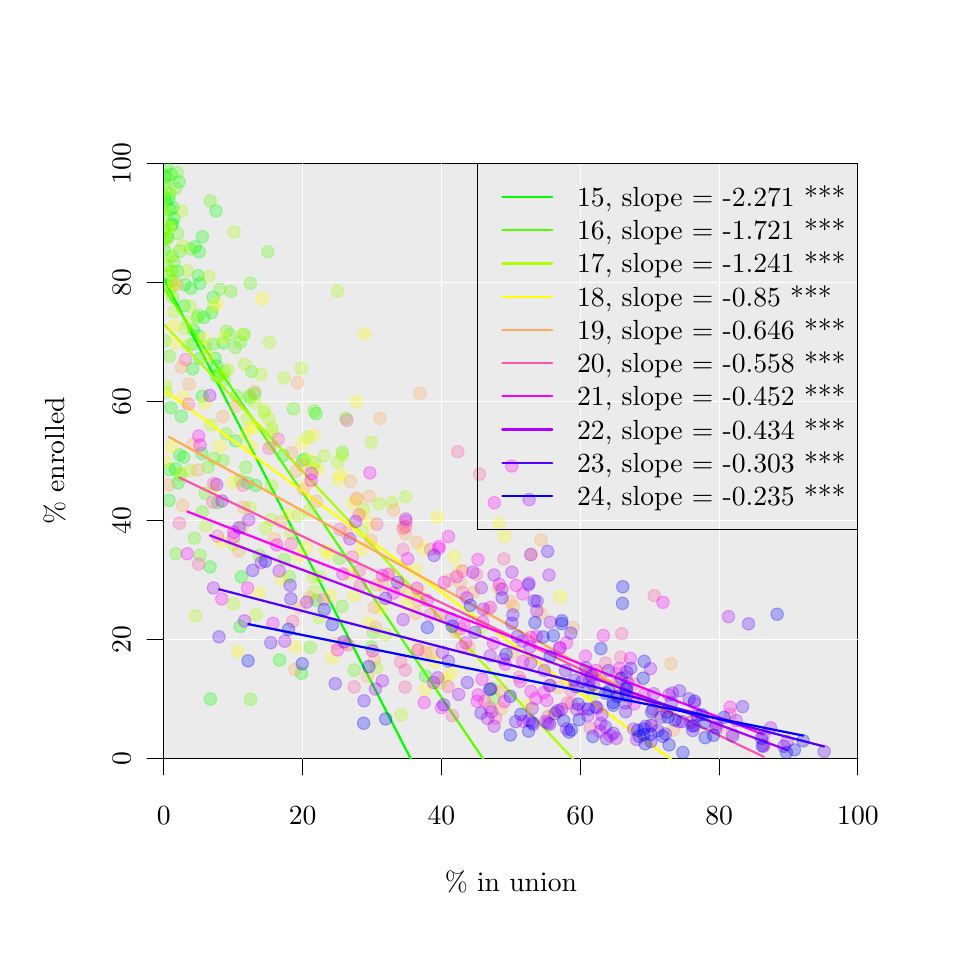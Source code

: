 % Created by tikzDevice version 0.6.1 on 2011-11-15 15:33:38
% !TEX encoding = UTF-8 Unicode
\begin{tikzpicture}[x=1pt,y=1pt]
\definecolor[named]{drawColor}{rgb}{0.00,0.00,0.00}
\definecolor[named]{fillColor}{rgb}{1.00,1.00,1.00}
\fill[color=fillColor,] (0,0) rectangle (325.21,325.21);
\begin{scope}
\path[clip] (  0.00,  0.00) rectangle (325.21,325.21);
\definecolor[named]{drawColor}{rgb}{0.23,0.00,0.33}
\definecolor[named]{drawColor}{rgb}{0.00,0.00,0.00}

\draw[color=drawColor,line cap=round,line join=round,fill opacity=0.00,] ( 49.20, 61.20) -- (300.01, 61.20);

\draw[color=drawColor,line cap=round,line join=round,fill opacity=0.00,] ( 49.20, 61.20) -- ( 49.20, 55.20);

\draw[color=drawColor,line cap=round,line join=round,fill opacity=0.00,] ( 99.36, 61.20) -- ( 99.36, 55.20);

\draw[color=drawColor,line cap=round,line join=round,fill opacity=0.00,] (149.53, 61.20) -- (149.53, 55.20);

\draw[color=drawColor,line cap=round,line join=round,fill opacity=0.00,] (199.69, 61.20) -- (199.69, 55.20);

\draw[color=drawColor,line cap=round,line join=round,fill opacity=0.00,] (249.85, 61.20) -- (249.85, 55.20);

\draw[color=drawColor,line cap=round,line join=round,fill opacity=0.00,] (300.01, 61.20) -- (300.01, 55.20);

\node[color=drawColor,anchor=base,inner sep=0pt, outer sep=0pt, scale=  1.00] at ( 49.20, 37.20) {0%
};

\node[color=drawColor,anchor=base,inner sep=0pt, outer sep=0pt, scale=  1.00] at ( 99.36, 37.20) {20%
};

\node[color=drawColor,anchor=base,inner sep=0pt, outer sep=0pt, scale=  1.00] at (149.53, 37.20) {40%
};

\node[color=drawColor,anchor=base,inner sep=0pt, outer sep=0pt, scale=  1.00] at (199.69, 37.20) {60%
};

\node[color=drawColor,anchor=base,inner sep=0pt, outer sep=0pt, scale=  1.00] at (249.85, 37.20) {80%
};

\node[color=drawColor,anchor=base,inner sep=0pt, outer sep=0pt, scale=  1.00] at (300.01, 37.20) {100%
};

\draw[color=drawColor,line cap=round,line join=round,fill opacity=0.00,] ( 49.20, 61.20) -- ( 49.20,276.01);

\draw[color=drawColor,line cap=round,line join=round,fill opacity=0.00,] ( 49.20, 61.20) -- ( 43.20, 61.20);

\draw[color=drawColor,line cap=round,line join=round,fill opacity=0.00,] ( 49.20,104.16) -- ( 43.20,104.16);

\draw[color=drawColor,line cap=round,line join=round,fill opacity=0.00,] ( 49.20,147.13) -- ( 43.20,147.13);

\draw[color=drawColor,line cap=round,line join=round,fill opacity=0.00,] ( 49.20,190.09) -- ( 43.20,190.09);

\draw[color=drawColor,line cap=round,line join=round,fill opacity=0.00,] ( 49.20,233.05) -- ( 43.20,233.05);

\draw[color=drawColor,line cap=round,line join=round,fill opacity=0.00,] ( 49.20,276.01) -- ( 43.20,276.01);

\node[rotate= 90.00,color=drawColor,anchor=base,inner sep=0pt, outer sep=0pt, scale=  1.00] at ( 37.20, 61.20) {0%
};

\node[rotate= 90.00,color=drawColor,anchor=base,inner sep=0pt, outer sep=0pt, scale=  1.00] at ( 37.20,104.16) {20%
};

\node[rotate= 90.00,color=drawColor,anchor=base,inner sep=0pt, outer sep=0pt, scale=  1.00] at ( 37.20,147.13) {40%
};

\node[rotate= 90.00,color=drawColor,anchor=base,inner sep=0pt, outer sep=0pt, scale=  1.00] at ( 37.20,190.09) {60%
};

\node[rotate= 90.00,color=drawColor,anchor=base,inner sep=0pt, outer sep=0pt, scale=  1.00] at ( 37.20,233.05) {80%
};

\node[rotate= 90.00,color=drawColor,anchor=base,inner sep=0pt, outer sep=0pt, scale=  1.00] at ( 37.20,276.01) {100%
};

\draw[color=drawColor,line cap=round,line join=round,fill opacity=0.00,] ( 49.20, 61.20) --
	(300.01, 61.20) --
	(300.01,276.01) --
	( 49.20,276.01) --
	( 49.20, 61.20);
\end{scope}
\begin{scope}
\path[clip] (  0.00,  0.00) rectangle (325.21,325.21);
\definecolor[named]{drawColor}{rgb}{0.23,0.00,0.33}
\definecolor[named]{drawColor}{rgb}{0.00,0.00,0.00}

\node[color=drawColor,anchor=base,inner sep=0pt, outer sep=0pt, scale=  1.00] at (174.61, 13.20) {\% in union%
};

\node[rotate= 90.00,color=drawColor,anchor=base,inner sep=0pt, outer sep=0pt, scale=  1.00] at ( 13.20,168.61) {\% enrolled%
};
\end{scope}
\begin{scope}
\path[clip] ( 49.20, 61.20) rectangle (300.01,276.01);
\definecolor[named]{drawColor}{rgb}{0.23,0.00,0.33}
\definecolor[named]{drawColor}{rgb}{0.00,0.00,0.00}
\definecolor[named]{fillColor}{rgb}{0.92,0.92,0.92}

\draw[color=drawColor,line cap=round,line join=round,fill=fillColor,] ( 49.20, 61.20) rectangle (300.01,276.01);
\definecolor[named]{drawColor}{rgb}{1.00,1.00,1.00}

\draw[color=drawColor,line cap=round,line join=round,fill opacity=0.00,] ( 99.36, 61.20) -- ( 99.36,276.01);

\draw[color=drawColor,line cap=round,line join=round,fill opacity=0.00,] (149.53, 61.20) -- (149.53,276.01);

\draw[color=drawColor,line cap=round,line join=round,fill opacity=0.00,] (199.69, 61.20) -- (199.69,276.01);

\draw[color=drawColor,line cap=round,line join=round,fill opacity=0.00,] (249.85, 61.20) -- (249.85,276.01);

\draw[color=drawColor,line cap=round,line join=round,fill opacity=0.00,] ( 49.20,104.16) -- (300.01,104.16);

\draw[color=drawColor,line cap=round,line join=round,fill opacity=0.00,] ( 49.20,147.13) -- (300.01,147.13);

\draw[color=drawColor,line cap=round,line join=round,fill opacity=0.00,] ( 49.20,190.09) -- (300.01,190.09);

\draw[color=drawColor,line cap=round,line join=round,fill opacity=0.00,] ( 49.20,233.05) -- (300.01,233.05);
\definecolor[named]{drawColor}{rgb}{0.00,1.00,0.00}

\draw[color=drawColor,line width= 0.8pt,line cap=round,line join=round,fill opacity=0.00,] ( 49.33,234.30) -- (143.71, 50.75);
\definecolor[named]{drawColor}{rgb}{0.00,1.00,0.00}
\definecolor[named]{fillColor}{rgb}{0.00,1.00,0.00}

\draw[color=drawColor,line cap=round,line join=round,fill=fillColor,fill opacity=0.27,draw opacity=0.27,] ( 50.34,249.57) circle (  2.25);

\draw[color=drawColor,line cap=round,line join=round,fill=fillColor,fill opacity=0.27,draw opacity=0.27,] ( 51.01,263.35) circle (  2.25);

\draw[color=drawColor,line cap=round,line join=round,fill=fillColor,fill opacity=0.27,draw opacity=0.27,] ( 49.59,271.59) circle (  2.25);

\draw[color=drawColor,line cap=round,line join=round,fill=fillColor,fill opacity=0.27,draw opacity=0.27,] ( 62.94,171.32) circle (  2.25);

\draw[color=drawColor,line cap=round,line join=round,fill=fillColor,fill opacity=0.27,draw opacity=0.27,] ( 56.52,224.71) circle (  2.25);

\draw[color=drawColor,line cap=round,line join=round,fill=fillColor,fill opacity=0.27,draw opacity=0.27,] ( 61.95,244.22) circle (  2.25);

\draw[color=drawColor,line cap=round,line join=round,fill=fillColor,fill opacity=0.27,draw opacity=0.27,] ( 66.00, 82.61) circle (  2.25);

\draw[color=drawColor,line cap=round,line join=round,fill=fillColor,fill opacity=0.27,draw opacity=0.27,] ( 53.38,165.84) circle (  2.25);

\draw[color=drawColor,line cap=round,line join=round,fill=fillColor,fill opacity=0.27,draw opacity=0.27,] ( 70.63,211.26) circle (  2.25);

\draw[color=drawColor,line cap=round,line join=round,fill=fillColor,fill opacity=0.27,draw opacity=0.27,] ( 77.22,126.75) circle (  2.25);

\draw[color=drawColor,line cap=round,line join=round,fill=fillColor,fill opacity=0.27,draw opacity=0.27,] ( 62.17,232.78) circle (  2.25);

\draw[color=drawColor,line cap=round,line join=round,fill=fillColor,fill opacity=0.27,draw opacity=0.27,] ( 59.02,231.05) circle (  2.25);

\draw[color=drawColor,line cap=round,line join=round,fill=fillColor,fill opacity=0.27,draw opacity=0.27,] ( 61.71,213.89) circle (  2.25);

\draw[color=drawColor,line cap=round,line join=round,fill=fillColor,fill opacity=0.27,draw opacity=0.27,] ( 76.80,108.86) circle (  2.25);

\draw[color=drawColor,line cap=round,line join=round,fill=fillColor,fill opacity=0.27,draw opacity=0.27,] ( 68.03,259.00) circle (  2.25);

\draw[color=drawColor,line cap=round,line join=round,fill=fillColor,fill opacity=0.27,draw opacity=0.27,] ( 68.36,202.94) circle (  2.25);

\draw[color=drawColor,line cap=round,line join=round,fill=fillColor,fill opacity=0.27,draw opacity=0.27,] ( 65.92,130.37) circle (  2.25);

\draw[color=drawColor,line cap=round,line join=round,fill=fillColor,fill opacity=0.27,draw opacity=0.27,] ( 50.10,274.84) circle (  2.25);

\draw[color=drawColor,line cap=round,line join=round,fill=fillColor,fill opacity=0.27,draw opacity=0.27,] ( 63.14,249.66) circle (  2.25);

\draw[color=drawColor,line cap=round,line join=round,fill=fillColor,fill opacity=0.27,draw opacity=0.27,] ( 75.07,175.87) circle (  2.25);

\draw[color=drawColor,line cap=round,line join=round,fill=fillColor,fill opacity=0.27,draw opacity=0.27,] ( 82.44,159.80) circle (  2.25);

\draw[color=drawColor,line cap=round,line join=round,fill=fillColor,fill opacity=0.27,draw opacity=0.27,] ( 98.93, 91.94) circle (  2.25);

\draw[color=drawColor,line cap=round,line join=round,fill=fillColor,fill opacity=0.27,draw opacity=0.27,] ( 51.26,165.49) circle (  2.25);

\draw[color=drawColor,line cap=round,line join=round,fill=fillColor,fill opacity=0.27,draw opacity=0.27,] ( 68.72,153.59) circle (  2.25);

\draw[color=drawColor,line cap=round,line join=round,fill=fillColor,fill opacity=0.27,draw opacity=0.27,] ( 49.35,264.13) circle (  2.25);

\draw[color=drawColor,line cap=round,line join=round,fill=fillColor,fill opacity=0.27,draw opacity=0.27,] ( 55.50,184.80) circle (  2.25);

\draw[color=drawColor,line cap=round,line join=round,fill=fillColor,fill opacity=0.27,draw opacity=0.27,] ( 63.67,220.52) circle (  2.25);

\draw[color=drawColor,line cap=round,line join=round,fill=fillColor,fill opacity=0.27,draw opacity=0.27,] ( 52.82,256.26) circle (  2.25);

\draw[color=drawColor,line cap=round,line join=round,fill=fillColor,fill opacity=0.27,draw opacity=0.27,] ( 59.91,215.95) circle (  2.25);

\draw[color=drawColor,line cap=round,line join=round,fill=fillColor,fill opacity=0.27,draw opacity=0.27,] ( 49.87,262.64) circle (  2.25);

\draw[color=drawColor,line cap=round,line join=round,fill=fillColor,fill opacity=0.27,draw opacity=0.27,] ( 51.99,233.57) circle (  2.25);

\draw[color=drawColor,line cap=round,line join=round,fill=fillColor,fill opacity=0.27,draw opacity=0.27,] ( 79.48,160.71) circle (  2.25);

\draw[color=drawColor,line cap=round,line join=round,fill=fillColor,fill opacity=0.27,draw opacity=0.27,] ( 59.67,210.93) circle (  2.25);

\draw[color=drawColor,line cap=round,line join=round,fill=fillColor,fill opacity=0.27,draw opacity=0.27,] ( 52.31,254.31) circle (  2.25);

\draw[color=drawColor,line cap=round,line join=round,fill=fillColor,fill opacity=0.27,draw opacity=0.27,] ( 91.02, 96.70) circle (  2.25);

\draw[color=drawColor,line cap=round,line join=round,fill=fillColor,fill opacity=0.27,draw opacity=0.27,] ( 59.62,201.88) circle (  2.25);

\draw[color=drawColor,line cap=round,line join=round,fill=fillColor,fill opacity=0.27,draw opacity=0.27,] ( 50.00,232.11) circle (  2.25);

\draw[color=drawColor,line cap=round,line join=round,fill=fillColor,fill opacity=0.27,draw opacity=0.27,] ( 56.36,170.03) circle (  2.25);

\draw[color=drawColor,line cap=round,line join=round,fill=fillColor,fill opacity=0.27,draw opacity=0.27,] ( 82.01,192.95) circle (  2.25);

\draw[color=drawColor,line cap=round,line join=round,fill=fillColor,fill opacity=0.27,draw opacity=0.27,] ( 51.96,253.77) circle (  2.25);

\draw[color=drawColor,line cap=round,line join=round,fill=fillColor,fill opacity=0.27,draw opacity=0.27,] ( 67.80,205.70) circle (  2.25);

\draw[color=drawColor,line cap=round,line join=round,fill=fillColor,fill opacity=0.27,draw opacity=0.27,] ( 68.29,199.23) circle (  2.25);

\draw[color=drawColor,line cap=round,line join=round,fill=fillColor,fill opacity=0.27,draw opacity=0.27,] (143.71, 90.96) circle (  2.25);

\draw[color=drawColor,line cap=round,line join=round,fill=fillColor,fill opacity=0.27,draw opacity=0.27,] (104.18,185.78) circle (  2.25);

\draw[color=drawColor,line cap=round,line join=round,fill=fillColor,fill opacity=0.27,draw opacity=0.27,] ( 67.04,227.76) circle (  2.25);

\draw[color=drawColor,line cap=round,line join=round,fill=fillColor,fill opacity=0.27,draw opacity=0.27,] ( 60.51,246.00) circle (  2.25);

\draw[color=drawColor,line cap=round,line join=round,fill=fillColor,fill opacity=0.27,draw opacity=0.27,] ( 56.81,232.37) circle (  2.25);

\draw[color=drawColor,line cap=round,line join=round,fill=fillColor,fill opacity=0.27,draw opacity=0.27,] ( 51.53,259.46) circle (  2.25);

\draw[color=drawColor,line cap=round,line join=round,fill=fillColor,fill opacity=0.27,draw opacity=0.27,] ( 54.69,269.53) circle (  2.25);

\draw[color=drawColor,line cap=round,line join=round,fill=fillColor,fill opacity=0.27,draw opacity=0.27,] ( 49.33,244.82) circle (  2.25);

\draw[color=drawColor,line cap=round,line join=round,fill=fillColor,fill opacity=0.27,draw opacity=0.27,] ( 51.09,154.40) circle (  2.25);

\draw[color=drawColor,line cap=round,line join=round,fill=fillColor,fill opacity=0.27,draw opacity=0.27,] (104.30,118.30) circle (  2.25);

\draw[color=drawColor,line cap=round,line join=round,fill=fillColor,fill opacity=0.27,draw opacity=0.27,] ( 92.28,170.58) circle (  2.25);

\draw[color=drawColor,line cap=round,line join=round,fill=fillColor,fill opacity=0.27,draw opacity=0.27,] ( 52.52,260.17) circle (  2.25);

\draw[color=drawColor,line cap=round,line join=round,fill=fillColor,fill opacity=0.27,draw opacity=0.27,] ( 49.51,268.79) circle (  2.25);

\draw[color=drawColor,line cap=round,line join=round,fill=fillColor,fill opacity=0.27,draw opacity=0.27,] ( 99.35,168.88) circle (  2.25);

\draw[color=drawColor,line cap=round,line join=round,fill=fillColor,fill opacity=0.27,draw opacity=0.27,] ( 49.45,252.56) circle (  2.25);

\draw[color=drawColor,line cap=round,line join=round,fill=fillColor,fill opacity=0.27,draw opacity=0.27,] ( 63.05,191.99) circle (  2.25);

\draw[color=drawColor,line cap=round,line join=round,fill=fillColor,fill opacity=0.27,draw opacity=0.27,] ( 54.21,237.11) circle (  2.25);

\draw[color=drawColor,line cap=round,line join=round,fill=fillColor,fill opacity=0.27,draw opacity=0.27,] ( 54.91,170.84) circle (  2.25);

\draw[color=drawColor,line cap=round,line join=round,fill=fillColor,fill opacity=0.27,draw opacity=0.27,] ( 54.40,160.69) circle (  2.25);

\draw[color=drawColor,line cap=round,line join=round,fill=fillColor,fill opacity=0.27,draw opacity=0.27,] ( 66.47,222.24) circle (  2.25);

\draw[color=drawColor,line cap=round,line join=round,fill=fillColor,fill opacity=0.27,draw opacity=0.27,] ( 51.83,272.12) circle (  2.25);

\draw[color=drawColor,line cap=round,line join=round,fill=fillColor,fill opacity=0.27,draw opacity=0.27,] ( 61.61,235.62) circle (  2.25);

\draw[color=drawColor,line cap=round,line join=round,fill=fillColor,fill opacity=0.27,draw opacity=0.27,] ( 51.72,187.92) circle (  2.25);

\draw[color=drawColor,line cap=round,line join=round,fill=fillColor,fill opacity=0.27,draw opacity=0.27,] ( 62.18,205.70) circle (  2.25);
\definecolor[named]{drawColor}{rgb}{0.33,1.00,0.00}

\draw[color=drawColor,line width= 0.8pt,line cap=round,line join=round,fill opacity=0.00,] ( 49.30,230.94) -- (168.47, 55.26);
\definecolor[named]{drawColor}{rgb}{0.33,1.00,0.00}
\definecolor[named]{fillColor}{rgb}{0.33,1.00,0.00}

\draw[color=drawColor,line cap=round,line join=round,fill=fillColor,fill opacity=0.27,draw opacity=0.27,] ( 51.10,235.81) circle (  2.25);

\draw[color=drawColor,line cap=round,line join=round,fill=fillColor,fill opacity=0.27,draw opacity=0.27,] ( 52.43,227.80) circle (  2.25);

\draw[color=drawColor,line cap=round,line join=round,fill=fillColor,fill opacity=0.27,draw opacity=0.27,] ( 49.47,212.09) circle (  2.25);

\draw[color=drawColor,line cap=round,line join=round,fill=fillColor,fill opacity=0.27,draw opacity=0.27,] ( 51.43,265.15) circle (  2.25);

\draw[color=drawColor,line cap=round,line join=round,fill=fillColor,fill opacity=0.27,draw opacity=0.27,] ( 67.44,169.52) circle (  2.25);

\draw[color=drawColor,line cap=round,line join=round,fill=fillColor,fill opacity=0.27,draw opacity=0.27,] ( 64.30,209.91) circle (  2.25);

\draw[color=drawColor,line cap=round,line join=round,fill=fillColor,fill opacity=0.27,draw opacity=0.27,] ( 73.42,229.95) circle (  2.25);

\draw[color=drawColor,line cap=round,line join=round,fill=fillColor,fill opacity=0.27,draw opacity=0.27,] ( 80.54, 82.50) circle (  2.25);

\draw[color=drawColor,line cap=round,line join=round,fill=fillColor,fill opacity=0.27,draw opacity=0.27,] ( 60.28,140.75) circle (  2.25);

\draw[color=drawColor,line cap=round,line join=round,fill=fillColor,fill opacity=0.27,draw opacity=0.27,] ( 96.01,187.47) circle (  2.25);

\draw[color=drawColor,line cap=round,line join=round,fill=fillColor,fill opacity=0.27,draw opacity=0.27,] (124.89,106.77) circle (  2.25);

\draw[color=drawColor,line cap=round,line join=round,fill=fillColor,fill opacity=0.27,draw opacity=0.27,] ( 71.89,215.57) circle (  2.25);

\draw[color=drawColor,line cap=round,line join=round,fill=fillColor,fill opacity=0.27,draw opacity=0.27,] ( 76.92,211.59) circle (  2.25);

\draw[color=drawColor,line cap=round,line join=round,fill=fillColor,fill opacity=0.27,draw opacity=0.27,] ( 71.10,200.94) circle (  2.25);

\draw[color=drawColor,line cap=round,line join=round,fill=fillColor,fill opacity=0.27,draw opacity=0.27,] (102.11,101.25) circle (  2.25);

\draw[color=drawColor,line cap=round,line join=round,fill=fillColor,fill opacity=0.27,draw opacity=0.27,] ( 86.76,244.20) circle (  2.25);

\draw[color=drawColor,line cap=round,line join=round,fill=fillColor,fill opacity=0.27,draw opacity=0.27,] ( 80.39,191.47) circle (  2.25);

\draw[color=drawColor,line cap=round,line join=round,fill=fillColor,fill opacity=0.27,draw opacity=0.27,] ( 94.55,126.79) circle (  2.25);

\draw[color=drawColor,line cap=round,line join=round,fill=fillColor,fill opacity=0.27,draw opacity=0.27,] ( 50.11,271.16) circle (  2.25);

\draw[color=drawColor,line cap=round,line join=round,fill=fillColor,fill opacity=0.27,draw opacity=0.27,] ( 80.47,232.85) circle (  2.25);

\draw[color=drawColor,line cap=round,line join=round,fill=fillColor,fill opacity=0.27,draw opacity=0.27,] ( 78.83,166.41) circle (  2.25);

\draw[color=drawColor,line cap=round,line join=round,fill=fillColor,fill opacity=0.27,draw opacity=0.27,] (112.73,133.51) circle (  2.25);

\draw[color=drawColor,line cap=round,line join=round,fill=fillColor,fill opacity=0.27,draw opacity=0.27,] (124.16,101.42) circle (  2.25);

\draw[color=drawColor,line cap=round,line join=round,fill=fillColor,fill opacity=0.27,draw opacity=0.27,] ( 50.17,239.28) circle (  2.25);

\draw[color=drawColor,line cap=round,line join=round,fill=fillColor,fill opacity=0.27,draw opacity=0.27,] ( 63.08,150.22) circle (  2.25);

\draw[color=drawColor,line cap=round,line join=round,fill=fillColor,fill opacity=0.27,draw opacity=0.27,] ( 83.62,134.57) circle (  2.25);

\draw[color=drawColor,line cap=round,line join=round,fill=fillColor,fill opacity=0.27,draw opacity=0.27,] ( 49.44,257.63) circle (  2.25);

\draw[color=drawColor,line cap=round,line join=round,fill=fillColor,fill opacity=0.27,draw opacity=0.27,] ( 65.22,166.48) circle (  2.25);

\draw[color=drawColor,line cap=round,line join=round,fill=fillColor,fill opacity=0.27,draw opacity=0.27,] ( 75.00,209.61) circle (  2.25);

\draw[color=drawColor,line cap=round,line join=round,fill=fillColor,fill opacity=0.27,draw opacity=0.27,] ( 49.30,249.02) circle (  2.25);

\draw[color=drawColor,line cap=round,line join=round,fill=fillColor,fill opacity=0.27,draw opacity=0.27,] ( 58.84,245.24) circle (  2.25);

\draw[color=drawColor,line cap=round,line join=round,fill=fillColor,fill opacity=0.27,draw opacity=0.27,] ( 54.04,272.90) circle (  2.25);

\draw[color=drawColor,line cap=round,line join=round,fill=fillColor,fill opacity=0.27,draw opacity=0.27,] ( 70.97,197.82) circle (  2.25);

\draw[color=drawColor,line cap=round,line join=round,fill=fillColor,fill opacity=0.27,draw opacity=0.27,] ( 52.27,242.74) circle (  2.25);

\draw[color=drawColor,line cap=round,line join=round,fill=fillColor,fill opacity=0.27,draw opacity=0.27,] ( 67.07,210.87) circle (  2.25);

\draw[color=drawColor,line cap=round,line join=round,fill=fillColor,fill opacity=0.27,draw opacity=0.27,] ( 92.68,132.92) circle (  2.25);

\draw[color=drawColor,line cap=round,line join=round,fill=fillColor,fill opacity=0.27,draw opacity=0.27,] ( 75.41,192.18) circle (  2.25);

\draw[color=drawColor,line cap=round,line join=round,fill=fillColor,fill opacity=0.27,draw opacity=0.27,] ( 54.98,244.47) circle (  2.25);

\draw[color=drawColor,line cap=round,line join=round,fill=fillColor,fill opacity=0.27,draw opacity=0.27,] (118.03, 93.04) circle (  2.25);

\draw[color=drawColor,line cap=round,line join=round,fill=fillColor,fill opacity=0.27,draw opacity=0.27,] ( 71.69,178.46) circle (  2.25);

\draw[color=drawColor,line cap=round,line join=round,fill=fillColor,fill opacity=0.27,draw opacity=0.27,] ( 51.18,206.51) circle (  2.25);

\draw[color=drawColor,line cap=round,line join=round,fill=fillColor,fill opacity=0.27,draw opacity=0.27,] ( 64.07,157.05) circle (  2.25);

\draw[color=drawColor,line cap=round,line join=round,fill=fillColor,fill opacity=0.27,draw opacity=0.27,] (113.66,171.80) circle (  2.25);

\draw[color=drawColor,line cap=round,line join=round,fill=fillColor,fill opacity=0.27,draw opacity=0.27,] ( 52.26,237.13) circle (  2.25);

\draw[color=drawColor,line cap=round,line join=round,fill=fillColor,fill opacity=0.27,draw opacity=0.27,] (103.47,186.74) circle (  2.25);

\draw[color=drawColor,line cap=round,line join=round,fill=fillColor,fill opacity=0.27,draw opacity=0.27,] ( 80.02,192.18) circle (  2.25);

\draw[color=drawColor,line cap=round,line join=round,fill=fillColor,fill opacity=0.27,draw opacity=0.27,] (168.47, 82.85) circle (  2.25);

\draw[color=drawColor,line cap=round,line join=round,fill=fillColor,fill opacity=0.27,draw opacity=0.27,] (114.96,184.12) circle (  2.25);

\draw[color=drawColor,line cap=round,line join=round,fill=fillColor,fill opacity=0.27,draw opacity=0.27,] ( 78.19,214.31) circle (  2.25);

\draw[color=drawColor,line cap=round,line join=round,fill=fillColor,fill opacity=0.27,draw opacity=0.27,] ( 69.45,230.71) circle (  2.25);

\draw[color=drawColor,line cap=round,line join=round,fill=fillColor,fill opacity=0.27,draw opacity=0.27,] ( 61.30,220.42) circle (  2.25);

\draw[color=drawColor,line cap=round,line join=round,fill=fillColor,fill opacity=0.27,draw opacity=0.27,] ( 52.89,240.58) circle (  2.25);

\draw[color=drawColor,line cap=round,line join=round,fill=fillColor,fill opacity=0.27,draw opacity=0.27,] ( 65.99,262.62) circle (  2.25);

\draw[color=drawColor,line cap=round,line join=round,fill=fillColor,fill opacity=0.27,draw opacity=0.27,] ( 52.21,232.09) circle (  2.25);

\draw[color=drawColor,line cap=round,line join=round,fill=fillColor,fill opacity=0.27,draw opacity=0.27,] ( 53.60,135.08) circle (  2.25);

\draw[color=drawColor,line cap=round,line join=round,fill=fillColor,fill opacity=0.27,draw opacity=0.27,] (113.58,116.13) circle (  2.25);

\draw[color=drawColor,line cap=round,line join=round,fill=fillColor,fill opacity=0.27,draw opacity=0.27,] (103.60,168.04) circle (  2.25);

\draw[color=drawColor,line cap=round,line join=round,fill=fillColor,fill opacity=0.27,draw opacity=0.27,] ( 54.18,250.83) circle (  2.25);

\draw[color=drawColor,line cap=round,line join=round,fill=fillColor,fill opacity=0.27,draw opacity=0.27,] ( 50.58,249.30) circle (  2.25);

\draw[color=drawColor,line cap=round,line join=round,fill=fillColor,fill opacity=0.27,draw opacity=0.27,] (100.11,169.37) circle (  2.25);

\draw[color=drawColor,line cap=round,line join=round,fill=fillColor,fill opacity=0.27,draw opacity=0.27,] ( 49.44,251.89) circle (  2.25);

\draw[color=drawColor,line cap=round,line join=round,fill=fillColor,fill opacity=0.27,draw opacity=0.27,] ( 76.83,161.73) circle (  2.25);

\draw[color=drawColor,line cap=round,line join=round,fill=fillColor,fill opacity=0.27,draw opacity=0.27,] ( 61.76,221.24) circle (  2.25);

\draw[color=drawColor,line cap=round,line join=round,fill=fillColor,fill opacity=0.27,draw opacity=0.27,] ( 70.63,168.73) circle (  2.25);

\draw[color=drawColor,line cap=round,line join=round,fill=fillColor,fill opacity=0.27,draw opacity=0.27,] ( 62.32,134.57) circle (  2.25);

\draw[color=drawColor,line cap=round,line join=round,fill=fillColor,fill opacity=0.27,draw opacity=0.27,] ( 80.92,200.92) circle (  2.25);

\draw[color=drawColor,line cap=round,line join=round,fill=fillColor,fill opacity=0.27,draw opacity=0.27,] ( 53.59,267.19) circle (  2.25);

\draw[color=drawColor,line cap=round,line join=round,fill=fillColor,fill opacity=0.27,draw opacity=0.27,] ( 73.07,214.24) circle (  2.25);

\draw[color=drawColor,line cap=round,line join=round,fill=fillColor,fill opacity=0.27,draw opacity=0.27,] ( 54.99,163.61) circle (  2.25);

\draw[color=drawColor,line cap=round,line join=round,fill=fillColor,fill opacity=0.27,draw opacity=0.27,] ( 68.90,199.58) circle (  2.25);
\definecolor[named]{drawColor}{rgb}{0.67,1.00,0.00}

\draw[color=drawColor,line width= 0.8pt,line cap=round,line join=round,fill opacity=0.00,] ( 49.55,217.72) -- (204.42, 53.15);
\definecolor[named]{drawColor}{rgb}{0.67,1.00,0.00}
\definecolor[named]{fillColor}{rgb}{0.67,1.00,0.00}

\draw[color=drawColor,line cap=round,line join=round,fill=fillColor,fill opacity=0.27,draw opacity=0.27,] ( 52.85,222.58) circle (  2.25);

\draw[color=drawColor,line cap=round,line join=round,fill=fillColor,fill opacity=0.27,draw opacity=0.27,] ( 58.78,165.21) circle (  2.25);

\draw[color=drawColor,line cap=round,line join=round,fill=fillColor,fill opacity=0.27,draw opacity=0.27,] ( 50.04,193.49) circle (  2.25);

\draw[color=drawColor,line cap=round,line join=round,fill=fillColor,fill opacity=0.27,draw opacity=0.27,] ( 56.07,246.36) circle (  2.25);

\draw[color=drawColor,line cap=round,line join=round,fill=fillColor,fill opacity=0.27,draw opacity=0.27,] ( 97.70,148.81) circle (  2.25);

\draw[color=drawColor,line cap=round,line join=round,fill=fillColor,fill opacity=0.27,draw opacity=0.27,] ( 79.36,183.96) circle (  2.25);

\draw[color=drawColor,line cap=round,line join=round,fill=fillColor,fill opacity=0.27,draw opacity=0.27,] ( 87.38,211.50) circle (  2.25);

\draw[color=drawColor,line cap=round,line join=round,fill=fillColor,fill opacity=0.27,draw opacity=0.27,] (134.98, 76.88) circle (  2.25);

\draw[color=drawColor,line cap=round,line join=round,fill=fillColor,fill opacity=0.27,draw opacity=0.27,] ( 74.39,117.06) circle (  2.25);

\draw[color=drawColor,line cap=round,line join=round,fill=fillColor,fill opacity=0.27,draw opacity=0.27,] (113.68,170.72) circle (  2.25);

\draw[color=drawColor,line cap=round,line join=round,fill=fillColor,fill opacity=0.27,draw opacity=0.27,] (164.12,108.54) circle (  2.25);

\draw[color=drawColor,line cap=round,line join=round,fill=fillColor,fill opacity=0.27,draw opacity=0.27,] ( 85.48,187.09) circle (  2.25);

\draw[color=drawColor,line cap=round,line join=round,fill=fillColor,fill opacity=0.27,draw opacity=0.27,] ( 78.42,203.62) circle (  2.25);

\draw[color=drawColor,line cap=round,line join=round,fill=fillColor,fill opacity=0.27,draw opacity=0.27,] ( 85.41,185.86) circle (  2.25);

\draw[color=drawColor,line cap=round,line join=round,fill=fillColor,fill opacity=0.27,draw opacity=0.27,] (126.01, 93.85) circle (  2.25);

\draw[color=drawColor,line cap=round,line join=round,fill=fillColor,fill opacity=0.27,draw opacity=0.27,] (112.00,229.98) circle (  2.25);

\draw[color=drawColor,line cap=round,line join=round,fill=fillColor,fill opacity=0.27,draw opacity=0.27,] (101.15,177.20) circle (  2.25);

\draw[color=drawColor,line cap=round,line join=round,fill=fillColor,fill opacity=0.27,draw opacity=0.27,] (103.60,121.42) circle (  2.25);

\draw[color=drawColor,line cap=round,line join=round,fill=fillColor,fill opacity=0.27,draw opacity=0.27,] ( 50.42,266.44) circle (  2.25);

\draw[color=drawColor,line cap=round,line join=round,fill=fillColor,fill opacity=0.27,draw opacity=0.27,] ( 98.88,202.08) circle (  2.25);

\draw[color=drawColor,line cap=round,line join=round,fill=fillColor,fill opacity=0.27,draw opacity=0.27,] ( 87.90,147.40) circle (  2.25);

\draw[color=drawColor,line cap=round,line join=round,fill=fillColor,fill opacity=0.27,draw opacity=0.27,] (120.85,143.30) circle (  2.25);

\draw[color=drawColor,line cap=round,line join=round,fill=fillColor,fill opacity=0.27,draw opacity=0.27,] (168.12, 86.53) circle (  2.25);

\draw[color=drawColor,line cap=round,line join=round,fill=fillColor,fill opacity=0.27,draw opacity=0.27,] ( 88.40,179.00) circle (  2.25);

\draw[color=drawColor,line cap=round,line join=round,fill=fillColor,fill opacity=0.27,draw opacity=0.27,] ( 95.19,142.56) circle (  2.25);

\draw[color=drawColor,line cap=round,line join=round,fill=fillColor,fill opacity=0.27,draw opacity=0.27,] (105.38,126.77) circle (  2.25);

\draw[color=drawColor,line cap=round,line join=round,fill=fillColor,fill opacity=0.27,draw opacity=0.27,] ( 51.12,242.38) circle (  2.25);

\draw[color=drawColor,line cap=round,line join=round,fill=fillColor,fill opacity=0.27,draw opacity=0.27,] ( 80.25,151.75) circle (  2.25);

\draw[color=drawColor,line cap=round,line join=round,fill=fillColor,fill opacity=0.27,draw opacity=0.27,] ( 88.16,180.63) circle (  2.25);

\draw[color=drawColor,line cap=round,line join=round,fill=fillColor,fill opacity=0.27,draw opacity=0.27,] ( 51.30,229.93) circle (  2.25);

\draw[color=drawColor,line cap=round,line join=round,fill=fillColor,fill opacity=0.27,draw opacity=0.27,] ( 49.86,195.71) circle (  2.25);

\draw[color=drawColor,line cap=round,line join=round,fill=fillColor,fill opacity=0.27,draw opacity=0.27,] ( 67.07,224.30) circle (  2.25);

\draw[color=drawColor,line cap=round,line join=round,fill=fillColor,fill opacity=0.27,draw opacity=0.27,] ( 65.43,235.33) circle (  2.25);

\draw[color=drawColor,line cap=round,line join=round,fill=fillColor,fill opacity=0.27,draw opacity=0.27,] ( 88.17,174.38) circle (  2.25);

\draw[color=drawColor,line cap=round,line join=round,fill=fillColor,fill opacity=0.27,draw opacity=0.27,] ( 66.13,181.71) circle (  2.25);

\draw[color=drawColor,line cap=round,line join=round,fill=fillColor,fill opacity=0.27,draw opacity=0.27,] ( 81.98,189.79) circle (  2.25);

\draw[color=drawColor,line cap=round,line join=round,fill=fillColor,fill opacity=0.27,draw opacity=0.27,] (105.33,112.01) circle (  2.25);

\draw[color=drawColor,line cap=round,line join=round,fill=fillColor,fill opacity=0.27,draw opacity=0.27,] (103.19,165.78) circle (  2.25);

\draw[color=drawColor,line cap=round,line join=round,fill=fillColor,fill opacity=0.27,draw opacity=0.27,] ( 57.73,218.63) circle (  2.25);

\draw[color=drawColor,line cap=round,line join=round,fill=fillColor,fill opacity=0.27,draw opacity=0.27,] (149.25, 88.41) circle (  2.25);

\draw[color=drawColor,line cap=round,line join=round,fill=fillColor,fill opacity=0.27,draw opacity=0.27,] ( 88.11,159.76) circle (  2.25);

\draw[color=drawColor,line cap=round,line join=round,fill=fillColor,fill opacity=0.27,draw opacity=0.27,] ( 55.49,164.14) circle (  2.25);

\draw[color=drawColor,line cap=round,line join=round,fill=fillColor,fill opacity=0.27,draw opacity=0.27,] ( 74.32,138.49) circle (  2.25);

\draw[color=drawColor,line cap=round,line join=round,fill=fillColor,fill opacity=0.27,draw opacity=0.27,] (131.58,153.61) circle (  2.25);

\draw[color=drawColor,line cap=round,line join=round,fill=fillColor,fill opacity=0.27,draw opacity=0.27,] ( 57.89,210.47) circle (  2.25);

\draw[color=drawColor,line cap=round,line join=round,fill=fillColor,fill opacity=0.27,draw opacity=0.27,] (124.24,175.40) circle (  2.25);

\draw[color=drawColor,line cap=round,line join=round,fill=fillColor,fill opacity=0.27,draw opacity=0.27,] (107.20,170.52) circle (  2.25);

\draw[color=drawColor,line cap=round,line join=round,fill=fillColor,fill opacity=0.27,draw opacity=0.27,] (204.42, 84.20) circle (  2.25);

\draw[color=drawColor,line cap=round,line join=round,fill=fillColor,fill opacity=0.27,draw opacity=0.27,] (136.54,155.73) circle (  2.25);

\draw[color=drawColor,line cap=round,line join=round,fill=fillColor,fill opacity=0.27,draw opacity=0.27,] ( 77.70,214.39) circle (  2.25);

\draw[color=drawColor,line cap=round,line join=round,fill=fillColor,fill opacity=0.27,draw opacity=0.27,] ( 92.63,198.61) circle (  2.25);

\draw[color=drawColor,line cap=round,line join=round,fill=fillColor,fill opacity=0.27,draw opacity=0.27,] ( 84.29,199.95) circle (  2.25);

\draw[color=drawColor,line cap=round,line join=round,fill=fillColor,fill opacity=0.27,draw opacity=0.27,] ( 70.02,199.82) circle (  2.25);

\draw[color=drawColor,line cap=round,line join=round,fill=fillColor,fill opacity=0.27,draw opacity=0.27,] ( 58.62,224.50) circle (  2.25);

\draw[color=drawColor,line cap=round,line join=round,fill=fillColor,fill opacity=0.27,draw opacity=0.27,] ( 74.51,251.34) circle (  2.25);

\draw[color=drawColor,line cap=round,line join=round,fill=fillColor,fill opacity=0.27,draw opacity=0.27,] ( 56.66,216.47) circle (  2.25);

\draw[color=drawColor,line cap=round,line join=round,fill=fillColor,fill opacity=0.27,draw opacity=0.27,] ( 60.57,112.67) circle (  2.25);

\draw[color=drawColor,line cap=round,line join=round,fill=fillColor,fill opacity=0.27,draw opacity=0.27,] (129.35,105.87) circle (  2.25);

\draw[color=drawColor,line cap=round,line join=round,fill=fillColor,fill opacity=0.27,draw opacity=0.27,] (126.94,153.12) circle (  2.25);

\draw[color=drawColor,line cap=round,line join=round,fill=fillColor,fill opacity=0.27,draw opacity=0.27,] ( 49.55,259.51) circle (  2.25);

\draw[color=drawColor,line cap=round,line join=round,fill=fillColor,fill opacity=0.27,draw opacity=0.27,] ( 57.62,237.39) circle (  2.25);

\draw[color=drawColor,line cap=round,line join=round,fill=fillColor,fill opacity=0.27,draw opacity=0.27,] ( 51.53,237.12) circle (  2.25);

\draw[color=drawColor,line cap=round,line join=round,fill=fillColor,fill opacity=0.27,draw opacity=0.27,] (121.28,151.21) circle (  2.25);

\draw[color=drawColor,line cap=round,line join=round,fill=fillColor,fill opacity=0.27,draw opacity=0.27,] ( 49.81,248.24) circle (  2.25);

\draw[color=drawColor,line cap=round,line join=round,fill=fillColor,fill opacity=0.27,draw opacity=0.27,] (102.99,126.75) circle (  2.25);

\draw[color=drawColor,line cap=round,line join=round,fill=fillColor,fill opacity=0.27,draw opacity=0.27,] ( 72.40,201.51) circle (  2.25);

\draw[color=drawColor,line cap=round,line join=round,fill=fillColor,fill opacity=0.27,draw opacity=0.27,] ( 85.99,144.20) circle (  2.25);

\draw[color=drawColor,line cap=round,line join=round,fill=fillColor,fill opacity=0.27,draw opacity=0.27,] ( 82.54,113.11) circle (  2.25);

\draw[color=drawColor,line cap=round,line join=round,fill=fillColor,fill opacity=0.27,draw opacity=0.27,] (112.11,168.26) circle (  2.25);

\draw[color=drawColor,line cap=round,line join=round,fill=fillColor,fill opacity=0.27,draw opacity=0.27,] ( 55.63,258.86) circle (  2.25);

\draw[color=drawColor,line cap=round,line join=round,fill=fillColor,fill opacity=0.27,draw opacity=0.27,] ( 87.17,183.75) circle (  2.25);

\draw[color=drawColor,line cap=round,line join=round,fill=fillColor,fill opacity=0.27,draw opacity=0.27,] ( 64.40,145.33) circle (  2.25);

\draw[color=drawColor,line cap=round,line join=round,fill=fillColor,fill opacity=0.27,draw opacity=0.27,] (101.67,150.52) circle (  2.25);
\definecolor[named]{drawColor}{rgb}{1.00,1.00,0.00}

\draw[color=drawColor,line width= 0.8pt,line cap=round,line join=round,fill opacity=0.00,] ( 49.69,193.88) -- (240.02, 55.34);
\definecolor[named]{drawColor}{rgb}{1.00,1.00,0.00}
\definecolor[named]{fillColor}{rgb}{1.00,1.00,0.00}

\draw[color=drawColor,line cap=round,line join=round,fill=fillColor,fill opacity=0.27,draw opacity=0.27,] ( 56.14,191.49) circle (  2.25);

\draw[color=drawColor,line cap=round,line join=round,fill=fillColor,fill opacity=0.27,draw opacity=0.27,] ( 74.25,160.91) circle (  2.25);

\draw[color=drawColor,line cap=round,line join=round,fill=fillColor,fill opacity=0.27,draw opacity=0.27,] ( 51.86,173.79) circle (  2.25);

\draw[color=drawColor,line cap=round,line join=round,fill=fillColor,fill opacity=0.27,draw opacity=0.27,] ( 70.69,213.04) circle (  2.25);

\draw[color=drawColor,line cap=round,line join=round,fill=fillColor,fill opacity=0.27,draw opacity=0.27,] (141.35,121.68) circle (  2.25);

\draw[color=drawColor,line cap=round,line join=round,fill=fillColor,fill opacity=0.27,draw opacity=0.27,] ( 97.97,134.24) circle (  2.25);

\draw[color=drawColor,line cap=round,line join=round,fill=fillColor,fill opacity=0.27,draw opacity=0.27,] (103.09,177.86) circle (  2.25);

\draw[color=drawColor,line cap=round,line join=round,fill=fillColor,fill opacity=0.27,draw opacity=0.27,] (189.62, 77.23) circle (  2.25);

\draw[color=drawColor,line cap=round,line join=round,fill=fillColor,fill opacity=0.27,draw opacity=0.27,] ( 96.79,101.34) circle (  2.25);

\draw[color=drawColor,line cap=round,line join=round,fill=fillColor,fill opacity=0.27,draw opacity=0.27,] (172.48,141.48) circle (  2.25);

\draw[color=drawColor,line cap=round,line join=round,fill=fillColor,fill opacity=0.27,draw opacity=0.27,] (206.79, 92.08) circle (  2.25);

\draw[color=drawColor,line cap=round,line join=round,fill=fillColor,fill opacity=0.27,draw opacity=0.27,] (101.09,160.58) circle (  2.25);

\draw[color=drawColor,line cap=round,line join=round,fill=fillColor,fill opacity=0.27,draw opacity=0.27,] (112.30,161.85) circle (  2.25);

\draw[color=drawColor,line cap=round,line join=round,fill=fillColor,fill opacity=0.27,draw opacity=0.27,] (101.49,169.06) circle (  2.25);

\draw[color=drawColor,line cap=round,line join=round,fill=fillColor,fill opacity=0.27,draw opacity=0.27,] (143.72, 86.07) circle (  2.25);

\draw[color=drawColor,line cap=round,line join=round,fill=fillColor,fill opacity=0.27,draw opacity=0.27,] (121.70,214.53) circle (  2.25);

\draw[color=drawColor,line cap=round,line join=round,fill=fillColor,fill opacity=0.27,draw opacity=0.27,] (117.67,153.44) circle (  2.25);

\draw[color=drawColor,line cap=round,line join=round,fill=fillColor,fill opacity=0.27,draw opacity=0.27,] (141.22,100.71) circle (  2.25);

\draw[color=drawColor,line cap=round,line join=round,fill=fillColor,fill opacity=0.27,draw opacity=0.27,] ( 51.06,253.27) circle (  2.25);

\draw[color=drawColor,line cap=round,line join=round,fill=fillColor,fill opacity=0.27,draw opacity=0.27,] (118.89,190.08) circle (  2.25);

\draw[color=drawColor,line cap=round,line join=round,fill=fillColor,fill opacity=0.27,draw opacity=0.27,] (109.28,119.96) circle (  2.25);

\draw[color=drawColor,line cap=round,line join=round,fill=fillColor,fill opacity=0.27,draw opacity=0.27,] (138.13,120.54) circle (  2.25);

\draw[color=drawColor,line cap=round,line join=round,fill=fillColor,fill opacity=0.27,draw opacity=0.27,] (203.34, 85.52) circle (  2.25);

\draw[color=drawColor,line cap=round,line join=round,fill=fillColor,fill opacity=0.27,draw opacity=0.27,] (116.62,127.78) circle (  2.25);

\draw[color=drawColor,line cap=round,line join=round,fill=fillColor,fill opacity=0.27,draw opacity=0.27,] (100.58,137.26) circle (  2.25);

\draw[color=drawColor,line cap=round,line join=round,fill=fillColor,fill opacity=0.27,draw opacity=0.27,] (117.93,120.06) circle (  2.25);

\draw[color=drawColor,line cap=round,line join=round,fill=fillColor,fill opacity=0.27,draw opacity=0.27,] ( 53.24,211.54) circle (  2.25);

\draw[color=drawColor,line cap=round,line join=round,fill=fillColor,fill opacity=0.27,draw opacity=0.27,] (137.00,116.92) circle (  2.25);

\draw[color=drawColor,line cap=round,line join=round,fill=fillColor,fill opacity=0.27,draw opacity=0.27,] (108.92,135.23) circle (  2.25);

\draw[color=drawColor,line cap=round,line join=round,fill=fillColor,fill opacity=0.27,draw opacity=0.27,] ( 49.69,168.30) circle (  2.25);

\draw[color=drawColor,line cap=round,line join=round,fill=fillColor,fill opacity=0.27,draw opacity=0.27,] ( 78.85,178.25) circle (  2.25);

\draw[color=drawColor,line cap=round,line join=round,fill=fillColor,fill opacity=0.27,draw opacity=0.27,] ( 80.73,173.73) circle (  2.25);

\draw[color=drawColor,line cap=round,line join=round,fill=fillColor,fill opacity=0.27,draw opacity=0.27,] (120.38,136.58) circle (  2.25);

\draw[color=drawColor,line cap=round,line join=round,fill=fillColor,fill opacity=0.27,draw opacity=0.27,] ( 94.07,149.57) circle (  2.25);

\draw[color=drawColor,line cap=round,line join=round,fill=fillColor,fill opacity=0.27,draw opacity=0.27,] (120.80,149.30) circle (  2.25);

\draw[color=drawColor,line cap=round,line join=round,fill=fillColor,fill opacity=0.27,draw opacity=0.27,] (151.13, 89.96) circle (  2.25);

\draw[color=drawColor,line cap=round,line join=round,fill=fillColor,fill opacity=0.27,draw opacity=0.27,] (142.90,136.97) circle (  2.25);

\draw[color=drawColor,line cap=round,line join=round,fill=fillColor,fill opacity=0.27,draw opacity=0.27,] ( 67.10,158.71) circle (  2.25);

\draw[color=drawColor,line cap=round,line join=round,fill=fillColor,fill opacity=0.27,draw opacity=0.27,] (180.86, 80.38) circle (  2.25);

\draw[color=drawColor,line cap=round,line join=round,fill=fillColor,fill opacity=0.27,draw opacity=0.27,] (107.52,136.29) circle (  2.25);

\draw[color=drawColor,line cap=round,line join=round,fill=fillColor,fill opacity=0.27,draw opacity=0.27,] ( 70.05,139.56) circle (  2.25);

\draw[color=drawColor,line cap=round,line join=round,fill=fillColor,fill opacity=0.27,draw opacity=0.27,] ( 91.64,125.85) circle (  2.25);

\draw[color=drawColor,line cap=round,line join=round,fill=fillColor,fill opacity=0.27,draw opacity=0.27,] (192.46,119.71) circle (  2.25);

\draw[color=drawColor,line cap=round,line join=round,fill=fillColor,fill opacity=0.27,draw opacity=0.27,] ( 69.41,174.00) circle (  2.25);

\draw[color=drawColor,line cap=round,line join=round,fill=fillColor,fill opacity=0.27,draw opacity=0.27,] (170.33,145.97) circle (  2.25);

\draw[color=drawColor,line cap=round,line join=round,fill=fillColor,fill opacity=0.27,draw opacity=0.27,] (123.94,146.19) circle (  2.25);

\draw[color=drawColor,line cap=round,line join=round,fill=fillColor,fill opacity=0.27,draw opacity=0.27,] (240.02, 74.37) circle (  2.25);

\draw[color=drawColor,line cap=round,line join=round,fill=fillColor,fill opacity=0.27,draw opacity=0.27,] (148.00,148.35) circle (  2.25);

\draw[color=drawColor,line cap=round,line join=round,fill=fillColor,fill opacity=0.27,draw opacity=0.27,] (113.08,163.95) circle (  2.25);

\draw[color=drawColor,line cap=round,line join=round,fill=fillColor,fill opacity=0.27,draw opacity=0.27,] ( 99.24,175.17) circle (  2.25);

\draw[color=drawColor,line cap=round,line join=round,fill=fillColor,fill opacity=0.27,draw opacity=0.27,] ( 82.09,180.80) circle (  2.25);

\draw[color=drawColor,line cap=round,line join=round,fill=fillColor,fill opacity=0.27,draw opacity=0.27,] ( 64.81,206.66) circle (  2.25);

\draw[color=drawColor,line cap=round,line join=round,fill=fillColor,fill opacity=0.27,draw opacity=0.27,] ( 84.75,227.30) circle (  2.25);

\draw[color=drawColor,line cap=round,line join=round,fill=fillColor,fill opacity=0.27,draw opacity=0.27,] ( 63.95,189.63) circle (  2.25);

\draw[color=drawColor,line cap=round,line join=round,fill=fillColor,fill opacity=0.27,draw opacity=0.27,] ( 75.97, 99.85) circle (  2.25);

\draw[color=drawColor,line cap=round,line join=round,fill=fillColor,fill opacity=0.27,draw opacity=0.27,] (153.01, 92.08) circle (  2.25);

\draw[color=drawColor,line cap=round,line join=round,fill=fillColor,fill opacity=0.27,draw opacity=0.27,] (155.98,129.19) circle (  2.25);

\draw[color=drawColor,line cap=round,line join=round,fill=fillColor,fill opacity=0.27,draw opacity=0.27,] ( 63.48,212.82) circle (  2.25);

\draw[color=drawColor,line cap=round,line join=round,fill=fillColor,fill opacity=0.27,draw opacity=0.27,] ( 52.76,217.37) circle (  2.25);

\draw[color=drawColor,line cap=round,line join=round,fill=fillColor,fill opacity=0.27,draw opacity=0.27,] (140.23,129.20) circle (  2.25);

\draw[color=drawColor,line cap=round,line join=round,fill=fillColor,fill opacity=0.27,draw opacity=0.27,] ( 52.72,232.85) circle (  2.25);

\draw[color=drawColor,line cap=round,line join=round,fill=fillColor,fill opacity=0.27,draw opacity=0.27,] (147.10, 96.08) circle (  2.25);

\draw[color=drawColor,line cap=round,line join=round,fill=fillColor,fill opacity=0.27,draw opacity=0.27,] ( 80.57,181.00) circle (  2.25);

\draw[color=drawColor,line cap=round,line join=round,fill=fillColor,fill opacity=0.27,draw opacity=0.27,] (127.65,115.31) circle (  2.25);

\draw[color=drawColor,line cap=round,line join=round,fill=fillColor,fill opacity=0.27,draw opacity=0.27,] (110.17, 97.61) circle (  2.25);

\draw[color=drawColor,line cap=round,line join=round,fill=fillColor,fill opacity=0.27,draw opacity=0.27,] (154.11,133.95) circle (  2.25);

\draw[color=drawColor,line cap=round,line join=round,fill=fillColor,fill opacity=0.27,draw opacity=0.27,] ( 68.34,225.61) circle (  2.25);

\draw[color=drawColor,line cap=round,line join=round,fill=fillColor,fill opacity=0.27,draw opacity=0.27,] (104.84,165.59) circle (  2.25);

\draw[color=drawColor,line cap=round,line join=round,fill=fillColor,fill opacity=0.27,draw opacity=0.27,] ( 83.58,120.82) circle (  2.25);

\draw[color=drawColor,line cap=round,line join=round,fill=fillColor,fill opacity=0.27,draw opacity=0.27,] (123.23,110.09) circle (  2.25);
\definecolor[named]{drawColor}{rgb}{1.00,0.67,0.33}

\draw[color=drawColor,line width= 0.8pt,line cap=round,line join=round,fill opacity=0.00,] ( 50.94,177.39) -- (233.30, 76.43);
\definecolor[named]{drawColor}{rgb}{1.00,0.67,0.33}
\definecolor[named]{fillColor}{rgb}{1.00,0.67,0.33}

\draw[color=drawColor,line cap=round,line join=round,fill=fillColor,fill opacity=0.27,draw opacity=0.27,] ( 61.45,165.33) circle (  2.25);

\draw[color=drawColor,line cap=round,line join=round,fill=fillColor,fill opacity=0.27,draw opacity=0.27,] ( 91.65,146.64) circle (  2.25);

\draw[color=drawColor,line cap=round,line join=round,fill=fillColor,fill opacity=0.27,draw opacity=0.27,] ( 55.97,152.61) circle (  2.25);

\draw[color=drawColor,line cap=round,line join=round,fill=fillColor,fill opacity=0.27,draw opacity=0.27,] ( 95.38,171.64) circle (  2.25);

\draw[color=drawColor,line cap=round,line join=round,fill=fillColor,fill opacity=0.27,draw opacity=0.27,] (156.40,124.51) circle (  2.25);

\draw[color=drawColor,line cap=round,line join=round,fill=fillColor,fill opacity=0.27,draw opacity=0.27,] (115.09,102.72) circle (  2.25);

\draw[color=drawColor,line cap=round,line join=round,fill=fillColor,fill opacity=0.27,draw opacity=0.27,] (118.72,154.89) circle (  2.25);

\draw[color=drawColor,line cap=round,line join=round,fill=fillColor,fill opacity=0.27,draw opacity=0.27,] (233.30, 71.39) circle (  2.25);

\draw[color=drawColor,line cap=round,line join=round,fill=fillColor,fill opacity=0.27,draw opacity=0.27,] (122.72, 90.88) circle (  2.25);

\draw[color=drawColor,line cap=round,line join=round,fill=fillColor,fill opacity=0.27,draw opacity=0.27,] (181.97,134.94) circle (  2.25);

\draw[color=drawColor,line cap=round,line join=round,fill=fillColor,fill opacity=0.27,draw opacity=0.27,] (232.43, 95.40) circle (  2.25);

\draw[color=drawColor,line cap=round,line join=round,fill=fillColor,fill opacity=0.27,draw opacity=0.27,] (115.16,142.63) circle (  2.25);

\draw[color=drawColor,line cap=round,line join=round,fill=fillColor,fill opacity=0.27,draw opacity=0.27,] (135.96,145.02) circle (  2.25);

\draw[color=drawColor,line cap=round,line join=round,fill=fillColor,fill opacity=0.27,draw opacity=0.27,] (123.37,155.87) circle (  2.25);

\draw[color=drawColor,line cap=round,line join=round,fill=fillColor,fill opacity=0.27,draw opacity=0.27,] (175.25, 99.43) circle (  2.25);

\draw[color=drawColor,line cap=round,line join=round,fill=fillColor,fill opacity=0.27,draw opacity=0.27,] (141.68,193.09) circle (  2.25);

\draw[color=drawColor,line cap=round,line join=round,fill=fillColor,fill opacity=0.27,draw opacity=0.27,] (136.44,142.25) circle (  2.25);

\draw[color=drawColor,line cap=round,line join=round,fill=fillColor,fill opacity=0.27,draw opacity=0.27,] (159.55,101.18) circle (  2.25);

\draw[color=drawColor,line cap=round,line join=round,fill=fillColor,fill opacity=0.27,draw opacity=0.27,] ( 54.06,232.36) circle (  2.25);

\draw[color=drawColor,line cap=round,line join=round,fill=fillColor,fill opacity=0.27,draw opacity=0.27,] (127.27,184.05) circle (  2.25);

\draw[color=drawColor,line cap=round,line join=round,fill=fillColor,fill opacity=0.27,draw opacity=0.27,] (125.73,108.60) circle (  2.25);

\draw[color=drawColor,line cap=round,line join=round,fill=fillColor,fill opacity=0.27,draw opacity=0.27,] (175.52,115.98) circle (  2.25);

\draw[color=drawColor,line cap=round,line join=round,fill=fillColor,fill opacity=0.27,draw opacity=0.27,] (212.61, 83.37) circle (  2.25);

\draw[color=drawColor,line cap=round,line join=round,fill=fillColor,fill opacity=0.27,draw opacity=0.27,] (101.83,119.28) circle (  2.25);

\draw[color=drawColor,line cap=round,line join=round,fill=fillColor,fill opacity=0.27,draw opacity=0.27,] (125.13,115.75) circle (  2.25);

\draw[color=drawColor,line cap=round,line join=round,fill=fillColor,fill opacity=0.27,draw opacity=0.27,] (140.21,113.59) circle (  2.25);

\draw[color=drawColor,line cap=round,line join=round,fill=fillColor,fill opacity=0.27,draw opacity=0.27,] ( 59.83,174.65) circle (  2.25);

\draw[color=drawColor,line cap=round,line join=round,fill=fillColor,fill opacity=0.27,draw opacity=0.27,] (166.39,114.70) circle (  2.25);

\draw[color=drawColor,line cap=round,line join=round,fill=fillColor,fill opacity=0.27,draw opacity=0.27,] (128.44,123.72) circle (  2.25);

\draw[color=drawColor,line cap=round,line join=round,fill=fillColor,fill opacity=0.27,draw opacity=0.27,] ( 50.94,159.98) circle (  2.25);

\draw[color=drawColor,line cap=round,line join=round,fill=fillColor,fill opacity=0.27,draw opacity=0.27,] ( 97.04,165.06) circle (  2.25);

\draw[color=drawColor,line cap=round,line join=round,fill=fillColor,fill opacity=0.27,draw opacity=0.27,] (104.29,154.09) circle (  2.25);

\draw[color=drawColor,line cap=round,line join=round,fill=fillColor,fill opacity=0.27,draw opacity=0.27,] (141.02,118.05) circle (  2.25);

\draw[color=drawColor,line cap=round,line join=round,fill=fillColor,fill opacity=0.27,draw opacity=0.27,] (123.98,139.95) circle (  2.25);

\draw[color=drawColor,line cap=round,line join=round,fill=fillColor,fill opacity=0.27,draw opacity=0.27,] (134.74,123.22) circle (  2.25);

\draw[color=drawColor,line cap=round,line join=round,fill=fillColor,fill opacity=0.27,draw opacity=0.27,] (143.88, 99.45) circle (  2.25);

\draw[color=drawColor,line cap=round,line join=round,fill=fillColor,fill opacity=0.27,draw opacity=0.27,] (174.44,117.89) circle (  2.25);

\draw[color=drawColor,line cap=round,line join=round,fill=fillColor,fill opacity=0.27,draw opacity=0.27,] ( 76.32,136.11) circle (  2.25);

\draw[color=drawColor,line cap=round,line join=round,fill=fillColor,fill opacity=0.27,draw opacity=0.27,] (191.70, 86.77) circle (  2.25);

\draw[color=drawColor,line cap=round,line join=round,fill=fillColor,fill opacity=0.27,draw opacity=0.27,] (126.00,123.88) circle (  2.25);

\draw[color=drawColor,line cap=round,line join=round,fill=fillColor,fill opacity=0.27,draw opacity=0.27,] ( 89.22,140.43) circle (  2.25);

\draw[color=drawColor,line cap=round,line join=round,fill=fillColor,fill opacity=0.27,draw opacity=0.27,] ( 98.29,115.68) circle (  2.25);

\draw[color=drawColor,line cap=round,line join=round,fill=fillColor,fill opacity=0.27,draw opacity=0.27,] (197.01,108.47) circle (  2.25);

\draw[color=drawColor,line cap=round,line join=round,fill=fillColor,fill opacity=0.27,draw opacity=0.27,] ( 77.48,144.86) circle (  2.25);

\draw[color=drawColor,line cap=round,line join=round,fill=fillColor,fill opacity=0.27,draw opacity=0.27,] (185.49,140.07) circle (  2.25);

\draw[color=drawColor,line cap=round,line join=round,fill=fillColor,fill opacity=0.27,draw opacity=0.27,] (152.23,125.60) circle (  2.25);

\draw[color=drawColor,line cap=round,line join=round,fill=fillColor,fill opacity=0.27,draw opacity=0.27,] (228.10, 77.19) circle (  2.25);

\draw[color=drawColor,line cap=round,line join=round,fill=fillColor,fill opacity=0.27,draw opacity=0.27,] (140.60,139.31) circle (  2.25);

\draw[color=drawColor,line cap=round,line join=round,fill=fillColor,fill opacity=0.27,draw opacity=0.27,] (132.27,150.94) circle (  2.25);

\draw[color=drawColor,line cap=round,line join=round,fill=fillColor,fill opacity=0.27,draw opacity=0.27,] (116.59,161.29) circle (  2.25);

\draw[color=drawColor,line cap=round,line join=round,fill=fillColor,fill opacity=0.27,draw opacity=0.27,] ( 99.05,167.19) circle (  2.25);

\draw[color=drawColor,line cap=round,line join=round,fill=fillColor,fill opacity=0.27,draw opacity=0.27,] ( 75.11,188.30) circle (  2.25);

\draw[color=drawColor,line cap=round,line join=round,fill=fillColor,fill opacity=0.27,draw opacity=0.27,] ( 97.53,196.94) circle (  2.25);

\draw[color=drawColor,line cap=round,line join=round,fill=fillColor,fill opacity=0.27,draw opacity=0.27,] ( 77.96,151.92) circle (  2.25);

\draw[color=drawColor,line cap=round,line join=round,fill=fillColor,fill opacity=0.27,draw opacity=0.27,] ( 96.49, 93.26) circle (  2.25);

\draw[color=drawColor,line cap=round,line join=round,fill=fillColor,fill opacity=0.27,draw opacity=0.27,] (145.80, 99.19) circle (  2.25);

\draw[color=drawColor,line cap=round,line join=round,fill=fillColor,fill opacity=0.27,draw opacity=0.27,] (170.27,122.65) circle (  2.25);

\draw[color=drawColor,line cap=round,line join=round,fill=fillColor,fill opacity=0.27,draw opacity=0.27,] ( 70.52,184.66) circle (  2.25);

\draw[color=drawColor,line cap=round,line join=round,fill=fillColor,fill opacity=0.27,draw opacity=0.27,] ( 55.54,202.55) circle (  2.25);

\draw[color=drawColor,line cap=round,line join=round,fill=fillColor,fill opacity=0.27,draw opacity=0.27,] (161.11,121.15) circle (  2.25);

\draw[color=drawColor,line cap=round,line join=round,fill=fillColor,fill opacity=0.27,draw opacity=0.27,] ( 58.34,196.33) circle (  2.25);

\draw[color=drawColor,line cap=round,line join=round,fill=fillColor,fill opacity=0.27,draw opacity=0.27,] (171.23, 85.37) circle (  2.25);

\draw[color=drawColor,line cap=round,line join=round,fill=fillColor,fill opacity=0.27,draw opacity=0.27,] ( 99.60,158.32) circle (  2.25);

\draw[color=drawColor,line cap=round,line join=round,fill=fillColor,fill opacity=0.27,draw opacity=0.27,] (154.76,106.99) circle (  2.25);

\draw[color=drawColor,line cap=round,line join=round,fill=fillColor,fill opacity=0.27,draw opacity=0.27,] (125.27, 96.74) circle (  2.25);

\draw[color=drawColor,line cap=round,line join=round,fill=fillColor,fill opacity=0.27,draw opacity=0.27,] (185.48,113.53) circle (  2.25);

\draw[color=drawColor,line cap=round,line join=round,fill=fillColor,fill opacity=0.27,draw opacity=0.27,] ( 81.96,193.67) circle (  2.25);

\draw[color=drawColor,line cap=round,line join=round,fill=fillColor,fill opacity=0.27,draw opacity=0.27,] (119.04,155.13) circle (  2.25);

\draw[color=drawColor,line cap=round,line join=round,fill=fillColor,fill opacity=0.27,draw opacity=0.27,] (111.67,102.70) circle (  2.25);

\draw[color=drawColor,line cap=round,line join=round,fill=fillColor,fill opacity=0.27,draw opacity=0.27,] (171.09, 79.07) circle (  2.25);
\definecolor[named]{drawColor}{rgb}{1.00,0.33,0.67}

\draw[color=drawColor,line width= 0.8pt,line cap=round,line join=round,fill opacity=0.00,] ( 54.82,162.65) -- (266.06, 61.72);
\definecolor[named]{drawColor}{rgb}{1.00,0.33,0.67}
\definecolor[named]{fillColor}{rgb}{1.00,0.33,0.67}

\draw[color=drawColor,line cap=round,line join=round,fill=fillColor,fill opacity=0.27,draw opacity=0.27,] ( 66.93,153.75) circle (  2.25);

\draw[color=drawColor,line cap=round,line join=round,fill=fillColor,fill opacity=0.27,draw opacity=0.27,] (120.17,123.63) circle (  2.25);

\draw[color=drawColor,line cap=round,line join=round,fill=fillColor,fill opacity=0.27,draw opacity=0.27,] ( 61.73,131.37) circle (  2.25);

\draw[color=drawColor,line cap=round,line join=round,fill=fillColor,fill opacity=0.27,draw opacity=0.27,] (126.20,145.79) circle (  2.25);

\draw[color=drawColor,line cap=round,line join=round,fill=fillColor,fill opacity=0.27,draw opacity=0.27,] (219.14, 88.02) circle (  2.25);

\draw[color=drawColor,line cap=round,line join=round,fill=fillColor,fill opacity=0.27,draw opacity=0.27,] (136.41, 86.90) circle (  2.25);

\draw[color=drawColor,line cap=round,line join=round,fill=fillColor,fill opacity=0.27,draw opacity=0.27,] (135.65,136.59) circle (  2.25);

\draw[color=drawColor,line cap=round,line join=round,fill=fillColor,fill opacity=0.27,draw opacity=0.27,] (254.51, 70.13) circle (  2.25);

\draw[color=drawColor,line cap=round,line join=round,fill=fillColor,fill opacity=0.27,draw opacity=0.27,] (153.44, 76.61) circle (  2.25);

\draw[color=drawColor,line cap=round,line join=round,fill=fillColor,fill opacity=0.27,draw opacity=0.27,] (214.67,106.23) circle (  2.25);

\draw[color=drawColor,line cap=round,line join=round,fill=fillColor,fill opacity=0.27,draw opacity=0.27,] (253.83, 77.01) circle (  2.25);

\draw[color=drawColor,line cap=round,line join=round,fill=fillColor,fill opacity=0.27,draw opacity=0.27,] (130.07,127.51) circle (  2.25);

\draw[color=drawColor,line cap=round,line join=round,fill=fillColor,fill opacity=0.27,draw opacity=0.27,] (162.12,127.64) circle (  2.25);

\draw[color=drawColor,line cap=round,line join=round,fill=fillColor,fill opacity=0.27,draw opacity=0.27,] (136.70,146.80) circle (  2.25);

\draw[color=drawColor,line cap=round,line join=round,fill=fillColor,fill opacity=0.27,draw opacity=0.27,] (195.03, 81.17) circle (  2.25);

\draw[color=drawColor,line cap=round,line join=round,fill=fillColor,fill opacity=0.27,draw opacity=0.27,] (155.45,171.99) circle (  2.25);

\draw[color=drawColor,line cap=round,line join=round,fill=fillColor,fill opacity=0.27,draw opacity=0.27,] (157.15,128.85) circle (  2.25);

\draw[color=drawColor,line cap=round,line join=round,fill=fillColor,fill opacity=0.27,draw opacity=0.27,] (196.43, 81.03) circle (  2.25);

\draw[color=drawColor,line cap=round,line join=round,fill=fillColor,fill opacity=0.27,draw opacity=0.27,] ( 57.07,205.34) circle (  2.25);

\draw[color=drawColor,line cap=round,line join=round,fill=fillColor,fill opacity=0.27,draw opacity=0.27,] (163.26,163.83) circle (  2.25);

\draw[color=drawColor,line cap=round,line join=round,fill=fillColor,fill opacity=0.27,draw opacity=0.27,] (166.98, 79.44) circle (  2.25);

\draw[color=drawColor,line cap=round,line join=round,fill=fillColor,fill opacity=0.27,draw opacity=0.27,] (196.35, 85.66) circle (  2.25);

\draw[color=drawColor,line cap=round,line join=round,fill=fillColor,fill opacity=0.27,draw opacity=0.27,] (249.44, 72.04) circle (  2.25);

\draw[color=drawColor,line cap=round,line join=round,fill=fillColor,fill opacity=0.27,draw opacity=0.27,] (151.88, 87.11) circle (  2.25);

\draw[color=drawColor,line cap=round,line join=round,fill=fillColor,fill opacity=0.27,draw opacity=0.27,] (134.73, 96.04) circle (  2.25);

\draw[color=drawColor,line cap=round,line join=round,fill=fillColor,fill opacity=0.27,draw opacity=0.27,] (157.04,101.49) circle (  2.25);

\draw[color=drawColor,line cap=round,line join=round,fill=fillColor,fill opacity=0.27,draw opacity=0.27,] ( 68.56,141.50) circle (  2.25);

\draw[color=drawColor,line cap=round,line join=round,fill=fillColor,fill opacity=0.27,draw opacity=0.27,] (213.89, 85.58) circle (  2.25);

\draw[color=drawColor,line cap=round,line join=round,fill=fillColor,fill opacity=0.27,draw opacity=0.27,] (149.05,113.36) circle (  2.25);

\draw[color=drawColor,line cap=round,line join=round,fill=fillColor,fill opacity=0.27,draw opacity=0.27,] ( 54.82,146.10) circle (  2.25);

\draw[color=drawColor,line cap=round,line join=round,fill=fillColor,fill opacity=0.27,draw opacity=0.27,] (112.81,143.94) circle (  2.25);

\draw[color=drawColor,line cap=round,line join=round,fill=fillColor,fill opacity=0.27,draw opacity=0.27,] (130.51,127.78) circle (  2.25);

\draw[color=drawColor,line cap=round,line join=round,fill=fillColor,fill opacity=0.27,draw opacity=0.27,] (177.59, 90.47) circle (  2.25);

\draw[color=drawColor,line cap=round,line join=round,fill=fillColor,fill opacity=0.27,draw opacity=0.27,] (157.05,121.16) circle (  2.25);

\draw[color=drawColor,line cap=round,line join=round,fill=fillColor,fill opacity=0.27,draw opacity=0.27,] (156.45,108.02) circle (  2.25);

\draw[color=drawColor,line cap=round,line join=round,fill=fillColor,fill opacity=0.27,draw opacity=0.27,] (188.01, 76.27) circle (  2.25);

\draw[color=drawColor,line cap=round,line join=round,fill=fillColor,fill opacity=0.27,draw opacity=0.27,] (213.79, 89.81) circle (  2.25);

\draw[color=drawColor,line cap=round,line join=round,fill=fillColor,fill opacity=0.27,draw opacity=0.27,] ( 95.77,110.66) circle (  2.25);

\draw[color=drawColor,line cap=round,line join=round,fill=fillColor,fill opacity=0.27,draw opacity=0.27,] (225.19, 73.17) circle (  2.25);

\draw[color=drawColor,line cap=round,line join=round,fill=fillColor,fill opacity=0.27,draw opacity=0.27,] (145.39,113.09) circle (  2.25);

\draw[color=drawColor,line cap=round,line join=round,fill=fillColor,fill opacity=0.27,draw opacity=0.27,] (119.84,129.03) circle (  2.25);

\draw[color=drawColor,line cap=round,line join=round,fill=fillColor,fill opacity=0.27,draw opacity=0.27,] (115.83,102.18) circle (  2.25);

\draw[color=drawColor,line cap=round,line join=round,fill=fillColor,fill opacity=0.27,draw opacity=0.27,] (216.20, 90.72) circle (  2.25);

\draw[color=drawColor,line cap=round,line join=round,fill=fillColor,fill opacity=0.27,draw opacity=0.27,] (106.97,118.64) circle (  2.25);

\draw[color=drawColor,line cap=round,line join=round,fill=fillColor,fill opacity=0.27,draw opacity=0.27,] (226.41,119.99) circle (  2.25);

\draw[color=drawColor,line cap=round,line join=round,fill=fillColor,fill opacity=0.27,draw opacity=0.27,] (172.04,133.26) circle (  2.25);

\draw[color=drawColor,line cap=round,line join=round,fill=fillColor,fill opacity=0.27,draw opacity=0.27,] (266.06, 66.43) circle (  2.25);

\draw[color=drawColor,line cap=round,line join=round,fill=fillColor,fill opacity=0.27,draw opacity=0.27,] (214.31, 97.71) circle (  2.25);

\draw[color=drawColor,line cap=round,line join=round,fill=fillColor,fill opacity=0.27,draw opacity=0.27,] (145.59,136.68) circle (  2.25);

\draw[color=drawColor,line cap=round,line join=round,fill=fillColor,fill opacity=0.27,draw opacity=0.27,] (135.64,144.21) circle (  2.25);

\draw[color=drawColor,line cap=round,line join=round,fill=fillColor,fill opacity=0.27,draw opacity=0.27,] (119.70,149.20) circle (  2.25);

\draw[color=drawColor,line cap=round,line join=round,fill=fillColor,fill opacity=0.27,draw opacity=0.27,] ( 87.19,173.19) circle (  2.25);

\draw[color=drawColor,line cap=round,line join=round,fill=fillColor,fill opacity=0.27,draw opacity=0.27,] (115.35,183.33) circle (  2.25);

\draw[color=drawColor,line cap=round,line join=round,fill=fillColor,fill opacity=0.27,draw opacity=0.27,] ( 95.24,138.78) circle (  2.25);

\draw[color=drawColor,line cap=round,line join=round,fill=fillColor,fill opacity=0.27,draw opacity=0.27,] (117.99, 87.01) circle (  2.25);

\draw[color=drawColor,line cap=round,line join=round,fill=fillColor,fill opacity=0.27,draw opacity=0.27,] (192.23, 78.29) circle (  2.25);

\draw[color=drawColor,line cap=round,line join=round,fill=fillColor,fill opacity=0.27,draw opacity=0.27,] (212.60, 91.83) circle (  2.25);

\draw[color=drawColor,line cap=round,line join=round,fill=fillColor,fill opacity=0.27,draw opacity=0.27,] ( 77.79,159.88) circle (  2.25);

\draw[color=drawColor,line cap=round,line join=round,fill=fillColor,fill opacity=0.27,draw opacity=0.27,] ( 58.10,189.21) circle (  2.25);

\draw[color=drawColor,line cap=round,line join=round,fill=fillColor,fill opacity=0.27,draw opacity=0.27,] (202.19, 91.45) circle (  2.25);

\draw[color=drawColor,line cap=round,line join=round,fill=fillColor,fill opacity=0.27,draw opacity=0.27,] ( 67.22,160.54) circle (  2.25);

\draw[color=drawColor,line cap=round,line join=round,fill=fillColor,fill opacity=0.27,draw opacity=0.27,] (203.32, 72.14) circle (  2.25);

\draw[color=drawColor,line cap=round,line join=round,fill=fillColor,fill opacity=0.27,draw opacity=0.27,] (117.32,133.96) circle (  2.25);

\draw[color=drawColor,line cap=round,line join=round,fill=fillColor,fill opacity=0.27,draw opacity=0.27,] (188.74, 87.58) circle (  2.25);

\draw[color=drawColor,line cap=round,line join=round,fill=fillColor,fill opacity=0.27,draw opacity=0.27,] (165.13, 81.92) circle (  2.25);

\draw[color=drawColor,line cap=round,line join=round,fill=fillColor,fill opacity=0.27,draw opacity=0.27,] (208.79, 95.63) circle (  2.25);

\draw[color=drawColor,line cap=round,line join=round,fill=fillColor,fill opacity=0.27,draw opacity=0.27,] ( 90.52,176.53) circle (  2.25);

\draw[color=drawColor,line cap=round,line join=round,fill=fillColor,fill opacity=0.27,draw opacity=0.27,] (136.65,144.94) circle (  2.25);

\draw[color=drawColor,line cap=round,line join=round,fill=fillColor,fill opacity=0.27,draw opacity=0.27,] (136.42, 93.08) circle (  2.25);

\draw[color=drawColor,line cap=round,line join=round,fill=fillColor,fill opacity=0.27,draw opacity=0.27,] (169.10, 75.75) circle (  2.25);
\definecolor[named]{drawColor}{rgb}{1.00,0.00,1.00}

\draw[color=drawColor,line width= 0.8pt,line cap=round,line join=round,fill opacity=0.00,] ( 57.68,150.37) -- (265.91, 69.77);
\definecolor[named]{drawColor}{rgb}{1.00,0.00,1.00}
\definecolor[named]{fillColor}{rgb}{1.00,0.00,1.00}

\draw[color=drawColor,line cap=round,line join=round,fill=fillColor,fill opacity=0.27,draw opacity=0.27,] ( 74.44,142.90) circle (  2.25);

\draw[color=drawColor,line cap=round,line join=round,fill=fillColor,fill opacity=0.27,draw opacity=0.27,] (141.05,100.31) circle (  2.25);

\draw[color=drawColor,line cap=round,line join=round,fill=fillColor,fill opacity=0.27,draw opacity=0.27,] ( 70.12,118.78) circle (  2.25);

\draw[color=drawColor,line cap=round,line join=round,fill=fillColor,fill opacity=0.27,draw opacity=0.27,] (155.04,126.85) circle (  2.25);

\draw[color=drawColor,line cap=round,line join=round,fill=fillColor,fill opacity=0.27,draw opacity=0.27,] (181.74,104.86) circle (  2.25);

\draw[color=drawColor,line cap=round,line join=round,fill=fillColor,fill opacity=0.27,draw opacity=0.27,] (149.50, 79.49) circle (  2.25);

\draw[color=drawColor,line cap=round,line join=round,fill=fillColor,fill opacity=0.27,draw opacity=0.27,] (150.57,124.81) circle (  2.25);

\draw[color=drawColor,line cap=round,line join=round,fill=fillColor,fill opacity=0.27,draw opacity=0.27,] (265.91, 69.58) circle (  2.25);

\draw[color=drawColor,line cap=round,line join=round,fill=fillColor,fill opacity=0.27,draw opacity=0.27,] (178.98, 74.58) circle (  2.25);

\draw[color=drawColor,line cap=round,line join=round,fill=fillColor,fill opacity=0.27,draw opacity=0.27,] (208.02,105.56) circle (  2.25);

\draw[color=drawColor,line cap=round,line join=round,fill=fillColor,fill opacity=0.27,draw opacity=0.27,] (253.78, 79.69) circle (  2.25);

\draw[color=drawColor,line cap=round,line join=round,fill=fillColor,fill opacity=0.27,draw opacity=0.27,] (140.68,122.62) circle (  2.25);

\draw[color=drawColor,line cap=round,line join=round,fill=fillColor,fill opacity=0.27,draw opacity=0.27,] (178.97,120.57) circle (  2.25);

\draw[color=drawColor,line cap=round,line join=round,fill=fillColor,fill opacity=0.27,draw opacity=0.27,] (152.05,141.32) circle (  2.25);

\draw[color=drawColor,line cap=round,line join=round,fill=fillColor,fill opacity=0.27,draw opacity=0.27,] (183.56, 82.80) circle (  2.25);

\draw[color=drawColor,line cap=round,line join=round,fill=fillColor,fill opacity=0.27,draw opacity=0.27,] (174.92,166.81) circle (  2.25);

\draw[color=drawColor,line cap=round,line join=round,fill=fillColor,fill opacity=0.27,draw opacity=0.27,] (170.43,124.09) circle (  2.25);

\draw[color=drawColor,line cap=round,line join=round,fill=fillColor,fill opacity=0.27,draw opacity=0.27,] (200.74, 79.11) circle (  2.25);

\draw[color=drawColor,line cap=round,line join=round,fill=fillColor,fill opacity=0.27,draw opacity=0.27,] ( 61.80,177.66) circle (  2.25);

\draw[color=drawColor,line cap=round,line join=round,fill=fillColor,fill opacity=0.27,draw opacity=0.27,] (168.61,153.54) circle (  2.25);

\draw[color=drawColor,line cap=round,line join=round,fill=fillColor,fill opacity=0.27,draw opacity=0.27,] (162.40, 81.77) circle (  2.25);

\draw[color=drawColor,line cap=round,line join=round,fill=fillColor,fill opacity=0.27,draw opacity=0.27,] (192.28,101.12) circle (  2.25);

\draw[color=drawColor,line cap=round,line join=round,fill=fillColor,fill opacity=0.27,draw opacity=0.27,] (240.88, 81.12) circle (  2.25);

\draw[color=drawColor,line cap=round,line join=round,fill=fillColor,fill opacity=0.27,draw opacity=0.27,] (172.29, 81.73) circle (  2.25);

\draw[color=drawColor,line cap=round,line join=round,fill=fillColor,fill opacity=0.27,draw opacity=0.27,] (158.35,102.95) circle (  2.25);

\draw[color=drawColor,line cap=round,line join=round,fill=fillColor,fill opacity=0.27,draw opacity=0.27,] (178.91, 96.18) circle (  2.25);

\draw[color=drawColor,line cap=round,line join=round,fill=fillColor,fill opacity=0.27,draw opacity=0.27,] ( 79.43,122.74) circle (  2.25);

\draw[color=drawColor,line cap=round,line join=round,fill=fillColor,fill opacity=0.27,draw opacity=0.27,] (205.36, 92.98) circle (  2.25);

\draw[color=drawColor,line cap=round,line join=round,fill=fillColor,fill opacity=0.27,draw opacity=0.27,] (164.40,110.50) circle (  2.25);

\draw[color=drawColor,line cap=round,line join=round,fill=fillColor,fill opacity=0.27,draw opacity=0.27,] ( 57.68,135.10) circle (  2.25);

\draw[color=drawColor,line cap=round,line join=round,fill=fillColor,fill opacity=0.27,draw opacity=0.27,] (128.20,127.29) circle (  2.25);

\draw[color=drawColor,line cap=round,line join=round,fill=fillColor,fill opacity=0.27,draw opacity=0.27,] (167.19,115.75) circle (  2.25);

\draw[color=drawColor,line cap=round,line join=round,fill=fillColor,fill opacity=0.27,draw opacity=0.27,] (186.48, 84.94) circle (  2.25);

\draw[color=drawColor,line cap=round,line join=round,fill=fillColor,fill opacity=0.27,draw opacity=0.27,] (183.83,105.24) circle (  2.25);

\draw[color=drawColor,line cap=round,line join=round,fill=fillColor,fill opacity=0.27,draw opacity=0.27,] (172.57, 95.22) circle (  2.25);

\draw[color=drawColor,line cap=round,line join=round,fill=fillColor,fill opacity=0.27,draw opacity=0.27,] (187.60, 82.12) circle (  2.25);

\draw[color=drawColor,line cap=round,line join=round,fill=fillColor,fill opacity=0.27,draw opacity=0.27,] (222.73, 84.19) circle (  2.25);

\draw[color=drawColor,line cap=round,line join=round,fill=fillColor,fill opacity=0.27,draw opacity=0.27,] (111.98,100.35) circle (  2.25);

\draw[color=drawColor,line cap=round,line join=round,fill=fillColor,fill opacity=0.27,draw opacity=0.27,] (219.16, 80.85) circle (  2.25);

\draw[color=drawColor,line cap=round,line join=round,fill=fillColor,fill opacity=0.27,draw opacity=0.27,] (157.56,109.21) circle (  2.25);

\draw[color=drawColor,line cap=round,line join=round,fill=fillColor,fill opacity=0.27,draw opacity=0.27,] (144.32,118.24) circle (  2.25);

\draw[color=drawColor,line cap=round,line join=round,fill=fillColor,fill opacity=0.27,draw opacity=0.27,] (124.58,100.00) circle (  2.25);

\draw[color=drawColor,line cap=round,line join=round,fill=fillColor,fill opacity=0.27,draw opacity=0.27,] (217.80, 97.29) circle (  2.25);

\draw[color=drawColor,line cap=round,line join=round,fill=fillColor,fill opacity=0.27,draw opacity=0.27,] ( 88.64,109.96) circle (  2.25);

\draw[color=drawColor,line cap=round,line join=round,fill=fillColor,fill opacity=0.27,draw opacity=0.27,] (229.54,117.56) circle (  2.25);

\draw[color=drawColor,line cap=round,line join=round,fill=fillColor,fill opacity=0.27,draw opacity=0.27,] (176.45,123.69) circle (  2.25);

\draw[color=drawColor,line cap=round,line join=round,fill=fillColor,fill opacity=0.27,draw opacity=0.27,] (248.90, 73.45) circle (  2.25);

\draw[color=drawColor,line cap=round,line join=round,fill=fillColor,fill opacity=0.27,draw opacity=0.27,] (168.28,102.81) circle (  2.25);

\draw[color=drawColor,line cap=round,line join=round,fill=fillColor,fill opacity=0.27,draw opacity=0.27,] (162.68,133.01) circle (  2.25);

\draw[color=drawColor,line cap=round,line join=round,fill=fillColor,fill opacity=0.27,draw opacity=0.27,] (148.48,136.98) circle (  2.25);

\draw[color=drawColor,line cap=round,line join=round,fill=fillColor,fill opacity=0.27,draw opacity=0.27,] (137.29,133.28) circle (  2.25);

\draw[color=drawColor,line cap=round,line join=round,fill=fillColor,fill opacity=0.27,draw opacity=0.27,] (102.44,161.62) circle (  2.25);

\draw[color=drawColor,line cap=round,line join=round,fill=fillColor,fill opacity=0.27,draw opacity=0.27,] (123.64,164.34) circle (  2.25);

\draw[color=drawColor,line cap=round,line join=round,fill=fillColor,fill opacity=0.27,draw opacity=0.27,] (113.88,127.83) circle (  2.25);

\draw[color=drawColor,line cap=round,line join=round,fill=fillColor,fill opacity=0.27,draw opacity=0.27,] (143.29, 81.35) circle (  2.25);

\draw[color=drawColor,line cap=round,line join=round,fill=fillColor,fill opacity=0.27,draw opacity=0.27,] (164.17, 89.80) circle (  2.25);

\draw[color=drawColor,line cap=round,line join=round,fill=fillColor,fill opacity=0.27,draw opacity=0.27,] (201.57, 98.15) circle (  2.25);

\draw[color=drawColor,line cap=round,line join=round,fill=fillColor,fill opacity=0.27,draw opacity=0.27,] ( 89.95,138.30) circle (  2.25);

\draw[color=drawColor,line cap=round,line join=round,fill=fillColor,fill opacity=0.27,draw opacity=0.27,] ( 62.33,174.39) circle (  2.25);

\draw[color=drawColor,line cap=round,line join=round,fill=fillColor,fill opacity=0.27,draw opacity=0.27,] (194.70,102.92) circle (  2.25);

\draw[color=drawColor,line cap=round,line join=round,fill=fillColor,fill opacity=0.27,draw opacity=0.27,] ( 74.47,141.11) circle (  2.25);

\draw[color=drawColor,line cap=round,line join=round,fill=fillColor,fill opacity=0.27,draw opacity=0.27,] (206.83, 70.93) circle (  2.25);

\draw[color=drawColor,line cap=round,line join=round,fill=fillColor,fill opacity=0.27,draw opacity=0.27,] (132.15,120.91) circle (  2.25);

\draw[color=drawColor,line cap=round,line join=round,fill=fillColor,fill opacity=0.27,draw opacity=0.27,] (177.99, 89.01) circle (  2.25);

\draw[color=drawColor,line cap=round,line join=round,fill=fillColor,fill opacity=0.27,draw opacity=0.27,] (181.87, 85.40) circle (  2.25);

\draw[color=drawColor,line cap=round,line join=round,fill=fillColor,fill opacity=0.27,draw opacity=0.27,] (213.81, 93.71) circle (  2.25);

\draw[color=drawColor,line cap=round,line join=round,fill=fillColor,fill opacity=0.27,draw opacity=0.27,] (102.58,164.12) circle (  2.25);

\draw[color=drawColor,line cap=round,line join=round,fill=fillColor,fill opacity=0.27,draw opacity=0.27,] (148.65,137.75) circle (  2.25);

\draw[color=drawColor,line cap=round,line join=round,fill=fillColor,fill opacity=0.27,draw opacity=0.27,] (162.81, 84.12) circle (  2.25);

\draw[color=drawColor,line cap=round,line join=round,fill=fillColor,fill opacity=0.27,draw opacity=0.27,] (210.62, 69.40) circle (  2.25);
\definecolor[named]{drawColor}{rgb}{0.67,0.00,1.00}

\draw[color=drawColor,line width= 0.8pt,line cap=round,line join=round,fill opacity=0.00,] ( 65.83,141.74) -- (274.42, 64.19);
\definecolor[named]{drawColor}{rgb}{0.67,0.00,1.00}
\definecolor[named]{fillColor}{rgb}{0.67,0.00,1.00}

\draw[color=drawColor,line cap=round,line join=round,fill=fillColor,fill opacity=0.27,draw opacity=0.27,] ( 84.38,131.95) circle (  2.25);

\draw[color=drawColor,line cap=round,line join=round,fill=fillColor,fill opacity=0.27,draw opacity=0.27,] (155.73, 84.27) circle (  2.25);

\draw[color=drawColor,line cap=round,line join=round,fill=fillColor,fill opacity=0.27,draw opacity=0.27,] ( 78.34,110.84) circle (  2.25);

\draw[color=drawColor,line cap=round,line join=round,fill=fillColor,fill opacity=0.27,draw opacity=0.27,] (178.81,103.52) circle (  2.25);

\draw[color=drawColor,line cap=round,line join=round,fill=fillColor,fill opacity=0.27,draw opacity=0.27,] (233.02, 84.80) circle (  2.25);

\draw[color=drawColor,line cap=round,line join=round,fill=fillColor,fill opacity=0.27,draw opacity=0.27,] (166.16, 75.62) circle (  2.25);

\draw[color=drawColor,line cap=round,line join=round,fill=fillColor,fill opacity=0.27,draw opacity=0.27,] (164.65,115.13) circle (  2.25);

\draw[color=drawColor,line cap=round,line join=round,fill=fillColor,fill opacity=0.27,draw opacity=0.27,] (274.42, 67.23) circle (  2.25);

\draw[color=drawColor,line cap=round,line join=round,fill=fillColor,fill opacity=0.27,draw opacity=0.27,] (194.72, 71.78) circle (  2.25);

\draw[color=drawColor,line cap=round,line join=round,fill=fillColor,fill opacity=0.27,draw opacity=0.27,] (225.04, 93.60) circle (  2.25);

\draw[color=drawColor,line cap=round,line join=round,fill=fillColor,fill opacity=0.27,draw opacity=0.27,] (268.41, 72.20) circle (  2.25);

\draw[color=drawColor,line cap=round,line join=round,fill=fillColor,fill opacity=0.27,draw opacity=0.27,] (153.11,111.51) circle (  2.25);

\draw[color=drawColor,line cap=round,line join=round,fill=fillColor,fill opacity=0.27,draw opacity=0.27,] (188.38,127.42) circle (  2.25);

\draw[color=drawColor,line cap=round,line join=round,fill=fillColor,fill opacity=0.27,draw opacity=0.27,] (168.53,127.43) circle (  2.25);

\draw[color=drawColor,line cap=round,line join=round,fill=fillColor,fill opacity=0.27,draw opacity=0.27,] (218.96, 71.78) circle (  2.25);

\draw[color=drawColor,line cap=round,line join=round,fill=fillColor,fill opacity=0.27,draw opacity=0.27,] (181.20,154.69) circle (  2.25);

\draw[color=drawColor,line cap=round,line join=round,fill=fillColor,fill opacity=0.27,draw opacity=0.27,] (183.99,114.45) circle (  2.25);

\draw[color=drawColor,line cap=round,line join=round,fill=fillColor,fill opacity=0.27,draw opacity=0.27,] (207.04, 73.77) circle (  2.25);

\draw[color=drawColor,line cap=round,line join=round,fill=fillColor,fill opacity=0.27,draw opacity=0.27,] ( 70.22,154.19) circle (  2.25);

\draw[color=drawColor,line cap=round,line join=round,fill=fillColor,fill opacity=0.27,draw opacity=0.27,] (174.98,128.46) circle (  2.25);

\draw[color=drawColor,line cap=round,line join=round,fill=fillColor,fill opacity=0.27,draw opacity=0.27,] (187.12, 74.50) circle (  2.25);

\draw[color=drawColor,line cap=round,line join=round,fill=fillColor,fill opacity=0.27,draw opacity=0.27,] (225.95, 78.88) circle (  2.25);

\draw[color=drawColor,line cap=round,line join=round,fill=fillColor,fill opacity=0.27,draw opacity=0.27,] (255.98, 74.88) circle (  2.25);

\draw[color=drawColor,line cap=round,line join=round,fill=fillColor,fill opacity=0.27,draw opacity=0.27,] (168.51, 72.84) circle (  2.25);

\draw[color=drawColor,line cap=round,line join=round,fill=fillColor,fill opacity=0.27,draw opacity=0.27,] (182.31, 79.18) circle (  2.25);

\draw[color=drawColor,line cap=round,line join=round,fill=fillColor,fill opacity=0.27,draw opacity=0.27,] (181.79, 95.65) circle (  2.25);

\draw[color=drawColor,line cap=round,line join=round,fill=fillColor,fill opacity=0.27,draw opacity=0.27,] ( 92.88,103.50) circle (  2.25);

\draw[color=drawColor,line cap=round,line join=round,fill=fillColor,fill opacity=0.27,draw opacity=0.27,] (240.90, 72.95) circle (  2.25);

\draw[color=drawColor,line cap=round,line join=round,fill=fillColor,fill opacity=0.27,draw opacity=0.27,] (181.55,101.50) circle (  2.25);

\draw[color=drawColor,line cap=round,line join=round,fill=fillColor,fill opacity=0.27,draw opacity=0.27,] ( 79.87,147.34) circle (  2.25);

\draw[color=drawColor,line cap=round,line join=round,fill=fillColor,fill opacity=0.27,draw opacity=0.27,] ( 67.11,122.76) circle (  2.25);

\draw[color=drawColor,line cap=round,line join=round,fill=fillColor,fill opacity=0.27,draw opacity=0.27,] (148.16, 90.31) circle (  2.25);

\draw[color=drawColor,line cap=round,line join=round,fill=fillColor,fill opacity=0.27,draw opacity=0.27,] (186.65, 92.91) circle (  2.25);

\draw[color=drawColor,line cap=round,line join=round,fill=fillColor,fill opacity=0.27,draw opacity=0.27,] (202.39, 76.65) circle (  2.25);

\draw[color=drawColor,line cap=round,line join=round,fill=fillColor,fill opacity=0.27,draw opacity=0.27,] (202.99, 89.09) circle (  2.25);

\draw[color=drawColor,line cap=round,line join=round,fill=fillColor,fill opacity=0.27,draw opacity=0.27,] (198.43, 78.82) circle (  2.25);

\draw[color=drawColor,line cap=round,line join=round,fill=fillColor,fill opacity=0.27,draw opacity=0.27,] (205.79, 79.49) circle (  2.25);

\draw[color=drawColor,line cap=round,line join=round,fill=fillColor,fill opacity=0.27,draw opacity=0.27,] (235.27, 74.43) circle (  2.25);

\draw[color=drawColor,line cap=round,line join=round,fill=fillColor,fill opacity=0.27,draw opacity=0.27,] (128.19, 89.19) circle (  2.25);

\draw[color=drawColor,line cap=round,line join=round,fill=fillColor,fill opacity=0.27,draw opacity=0.27,] (239.77, 74.23) circle (  2.25);

\draw[color=drawColor,line cap=round,line join=round,fill=fillColor,fill opacity=0.27,draw opacity=0.27,] (171.91, 96.98) circle (  2.25);

\draw[color=drawColor,line cap=round,line join=round,fill=fillColor,fill opacity=0.27,draw opacity=0.27,] (167.12, 98.28) circle (  2.25);

\draw[color=drawColor,line cap=round,line join=round,fill=fillColor,fill opacity=0.27,draw opacity=0.27,] (146.65, 88.56) circle (  2.25);

\draw[color=drawColor,line cap=round,line join=round,fill=fillColor,fill opacity=0.27,draw opacity=0.27,] (231.73, 84.10) circle (  2.25);

\draw[color=drawColor,line cap=round,line join=round,fill=fillColor,fill opacity=0.27,draw opacity=0.27,] (125.63, 86.23) circle (  2.25);

\draw[color=drawColor,line cap=round,line join=round,fill=fillColor,fill opacity=0.27,draw opacity=0.27,] (253.25,112.37) circle (  2.25);

\draw[color=drawColor,line cap=round,line join=round,fill=fillColor,fill opacity=0.27,draw opacity=0.27,] (188.81,110.39) circle (  2.25);

\draw[color=drawColor,line cap=round,line join=round,fill=fillColor,fill opacity=0.27,draw opacity=0.27,] (265.92, 65.53) circle (  2.25);

\draw[color=drawColor,line cap=round,line join=round,fill=fillColor,fill opacity=0.27,draw opacity=0.27,] (192.26,101.05) circle (  2.25);

\draw[color=drawColor,line cap=round,line join=round,fill=fillColor,fill opacity=0.27,draw opacity=0.27,] (181.13,124.50) circle (  2.25);

\draw[color=drawColor,line cap=round,line join=round,fill=fillColor,fill opacity=0.27,draw opacity=0.27,] (171.37,122.27) circle (  2.25);

\draw[color=drawColor,line cap=round,line join=round,fill=fillColor,fill opacity=0.27,draw opacity=0.27,] (163.91,122.84) circle (  2.25);

\draw[color=drawColor,line cap=round,line join=round,fill=fillColor,fill opacity=0.27,draw opacity=0.27,] (158.66,119.20) circle (  2.25);

\draw[color=drawColor,line cap=round,line join=round,fill=fillColor,fill opacity=0.27,draw opacity=0.27,] (118.51,146.77) circle (  2.25);

\draw[color=drawColor,line cap=round,line join=round,fill=fillColor,fill opacity=0.27,draw opacity=0.27,] (136.59,147.67) circle (  2.25);

\draw[color=drawColor,line cap=round,line join=round,fill=fillColor,fill opacity=0.27,draw opacity=0.27,] (135.67,111.32) circle (  2.25);

\draw[color=drawColor,line cap=round,line join=round,fill=fillColor,fill opacity=0.27,draw opacity=0.27,] (167.63, 77.98) circle (  2.25);

\draw[color=drawColor,line cap=round,line join=round,fill=fillColor,fill opacity=0.27,draw opacity=0.27,] (193.01, 78.98) circle (  2.25);

\draw[color=drawColor,line cap=round,line join=round,fill=fillColor,fill opacity=0.27,draw opacity=0.27,] (216.87, 88.32) circle (  2.25);

\draw[color=drawColor,line cap=round,line join=round,fill=fillColor,fill opacity=0.27,draw opacity=0.27,] ( 65.83,192.28) circle (  2.25);

\draw[color=drawColor,line cap=round,line join=round,fill=fillColor,fill opacity=0.27,draw opacity=0.27,] (100.84,117.64) circle (  2.25);

\draw[color=drawColor,line cap=round,line join=round,fill=fillColor,fill opacity=0.27,draw opacity=0.27,] ( 68.31,160.11) circle (  2.25);

\draw[color=drawColor,line cap=round,line join=round,fill=fillColor,fill opacity=0.27,draw opacity=0.27,] (181.77,134.78) circle (  2.25);

\draw[color=drawColor,line cap=round,line join=round,fill=fillColor,fill opacity=0.27,draw opacity=0.27,] ( 90.86,128.90) circle (  2.25);

\draw[color=drawColor,line cap=round,line join=round,fill=fillColor,fill opacity=0.27,draw opacity=0.27,] (220.03, 68.01) circle (  2.25);

\draw[color=drawColor,line cap=round,line join=round,fill=fillColor,fill opacity=0.27,draw opacity=0.27,] (149.89, 99.47) circle (  2.25);

\draw[color=drawColor,line cap=round,line join=round,fill=fillColor,fill opacity=0.27,draw opacity=0.27,] (207.52, 76.94) circle (  2.25);

\draw[color=drawColor,line cap=round,line join=round,fill=fillColor,fill opacity=0.27,draw opacity=0.27,] (204.38, 87.79) circle (  2.25);

\draw[color=drawColor,line cap=round,line join=round,fill=fillColor,fill opacity=0.27,draw opacity=0.27,] (226.20, 84.55) circle (  2.25);

\draw[color=drawColor,line cap=round,line join=round,fill=fillColor,fill opacity=0.27,draw opacity=0.27,] (116.41,140.50) circle (  2.25);

\draw[color=drawColor,line cap=round,line join=round,fill=fillColor,fill opacity=0.27,draw opacity=0.27,] (160.85,128.47) circle (  2.25);

\draw[color=drawColor,line cap=round,line join=round,fill=fillColor,fill opacity=0.27,draw opacity=0.27,] (187.95, 73.96) circle (  2.25);

\draw[color=drawColor,line cap=round,line join=round,fill=fillColor,fill opacity=0.27,draw opacity=0.27,] (212.70, 68.43) circle (  2.25);
\definecolor[named]{drawColor}{rgb}{0.33,0.00,1.00}

\draw[color=drawColor,line width= 0.8pt,line cap=round,line join=round,fill opacity=0.00,] ( 69.14,122.28) -- (287.81, 65.47);
\definecolor[named]{drawColor}{rgb}{0.33,0.00,1.00}
\definecolor[named]{fillColor}{rgb}{0.33,0.00,1.00}

\draw[color=drawColor,line cap=round,line join=round,fill=fillColor,fill opacity=0.27,draw opacity=0.27,] ( 94.83,123.71) circle (  2.25);

\draw[color=drawColor,line cap=round,line join=round,fill=fillColor,fill opacity=0.27,draw opacity=0.27,] (176.32, 74.43) circle (  2.25);

\draw[color=drawColor,line cap=round,line join=round,fill=fillColor,fill opacity=0.27,draw opacity=0.27,] ( 87.84,102.98) circle (  2.25);

\draw[color=drawColor,line cap=round,line join=round,fill=fillColor,fill opacity=0.27,draw opacity=0.27,] (197.61, 89.44) circle (  2.25);

\draw[color=drawColor,line cap=round,line join=round,fill=fillColor,fill opacity=0.27,draw opacity=0.27,] (238.99, 82.69) circle (  2.25);

\draw[color=drawColor,line cap=round,line join=round,fill=fillColor,fill opacity=0.27,draw opacity=0.27,] (181.20, 74.79) circle (  2.25);

\draw[color=drawColor,line cap=round,line join=round,fill=fillColor,fill opacity=0.27,draw opacity=0.27,] (176.99,105.21) circle (  2.25);

\draw[color=drawColor,line cap=round,line join=round,fill=fillColor,fill opacity=0.27,draw opacity=0.27,] (287.81, 63.65) circle (  2.25);

\draw[color=drawColor,line cap=round,line join=round,fill=fillColor,fill opacity=0.27,draw opacity=0.27,] (211.64, 70.26) circle (  2.25);

\draw[color=drawColor,line cap=round,line join=round,fill=fillColor,fill opacity=0.27,draw opacity=0.27,] (235.52, 85.58) circle (  2.25);

\draw[color=drawColor,line cap=round,line join=round,fill=fillColor,fill opacity=0.27,draw opacity=0.27,] (258.33, 79.89) circle (  2.25);

\draw[color=drawColor,line cap=round,line join=round,fill=fillColor,fill opacity=0.27,draw opacity=0.27,] (161.58,106.69) circle (  2.25);

\draw[color=drawColor,line cap=round,line join=round,fill=fillColor,fill opacity=0.27,draw opacity=0.27,] (216.42, 92.40) circle (  2.25);

\draw[color=drawColor,line cap=round,line join=round,fill=fillColor,fill opacity=0.27,draw opacity=0.27,] (184.07,117.98) circle (  2.25);

\draw[color=drawColor,line cap=round,line join=round,fill=fillColor,fill opacity=0.27,draw opacity=0.27,] (236.56, 74.46) circle (  2.25);

\draw[color=drawColor,line cap=round,line join=round,fill=fillColor,fill opacity=0.27,draw opacity=0.27,] (187.88,135.97) circle (  2.25);

\draw[color=drawColor,line cap=round,line join=round,fill=fillColor,fill opacity=0.27,draw opacity=0.27,] (196.27,106.41) circle (  2.25);

\draw[color=drawColor,line cap=round,line join=round,fill=fillColor,fill opacity=0.27,draw opacity=0.27,] (223.17, 72.77) circle (  2.25);

\draw[color=drawColor,line cap=round,line join=round,fill=fillColor,fill opacity=0.27,draw opacity=0.27,] ( 81.27,129.07) circle (  2.25);

\draw[color=drawColor,line cap=round,line join=round,fill=fillColor,fill opacity=0.27,draw opacity=0.27,] (180.96,123.87) circle (  2.25);

\draw[color=drawColor,line cap=round,line join=round,fill=fillColor,fill opacity=0.27,draw opacity=0.27,] (188.60, 73.50) circle (  2.25);

\draw[color=drawColor,line cap=round,line join=round,fill=fillColor,fill opacity=0.27,draw opacity=0.27,] (216.09, 78.03) circle (  2.25);

\draw[color=drawColor,line cap=round,line join=round,fill=fillColor,fill opacity=0.27,draw opacity=0.27,] (254.74, 69.29) circle (  2.25);

\draw[color=drawColor,line cap=round,line join=round,fill=fillColor,fill opacity=0.27,draw opacity=0.27,] (200.26, 88.93) circle (  2.25);

\draw[color=drawColor,line cap=round,line join=round,fill=fillColor,fill opacity=0.27,draw opacity=0.27,] (182.64, 73.47) circle (  2.25);

\draw[color=drawColor,line cap=round,line join=round,fill=fillColor,fill opacity=0.27,draw opacity=0.27,] (203.80, 91.15) circle (  2.25);

\draw[color=drawColor,line cap=round,line join=round,fill=fillColor,fill opacity=0.27,draw opacity=0.27,] (111.14, 88.19) circle (  2.25);

\draw[color=drawColor,line cap=round,line join=round,fill=fillColor,fill opacity=0.27,draw opacity=0.27,] (248.63, 72.26) circle (  2.25);

\draw[color=drawColor,line cap=round,line join=round,fill=fillColor,fill opacity=0.27,draw opacity=0.27,] (194.33, 92.92) circle (  2.25);

\draw[color=drawColor,line cap=round,line join=round,fill=fillColor,fill opacity=0.27,draw opacity=0.27,] ( 69.14,105.10) circle (  2.25);

\draw[color=drawColor,line cap=round,line join=round,fill=fillColor,fill opacity=0.27,draw opacity=0.27,] (163.82, 77.55) circle (  2.25);

\draw[color=drawColor,line cap=round,line join=round,fill=fillColor,fill opacity=0.27,draw opacity=0.27,] (228.90, 76.03) circle (  2.25);

\draw[color=drawColor,line cap=round,line join=round,fill=fillColor,fill opacity=0.27,draw opacity=0.27,] (208.80, 72.57) circle (  2.25);

\draw[color=drawColor,line cap=round,line join=round,fill=fillColor,fill opacity=0.27,draw opacity=0.27,] (216.01, 81.18) circle (  2.25);

\draw[color=drawColor,line cap=round,line join=round,fill=fillColor,fill opacity=0.27,draw opacity=0.27,] (191.45, 78.38) circle (  2.25);

\draw[color=drawColor,line cap=round,line join=round,fill=fillColor,fill opacity=0.27,draw opacity=0.27,] (230.42, 69.99) circle (  2.25);

\draw[color=drawColor,line cap=round,line join=round,fill=fillColor,fill opacity=0.27,draw opacity=0.27,] (240.31, 71.24) circle (  2.25);

\draw[color=drawColor,line cap=round,line join=round,fill=fillColor,fill opacity=0.27,draw opacity=0.27,] (150.31, 80.52) circle (  2.25);

\draw[color=drawColor,line cap=round,line join=round,fill=fillColor,fill opacity=0.27,draw opacity=0.27,] (241.91, 76.58) circle (  2.25);

\draw[color=drawColor,line cap=round,line join=round,fill=fillColor,fill opacity=0.27,draw opacity=0.27,] (188.64, 87.47) circle (  2.25);

\draw[color=drawColor,line cap=round,line join=round,fill=fillColor,fill opacity=0.27,draw opacity=0.27,] (198.09, 87.10) circle (  2.25);

\draw[color=drawColor,line cap=round,line join=round,fill=fillColor,fill opacity=0.27,draw opacity=0.27,] (158.86, 88.59) circle (  2.25);

\draw[color=drawColor,line cap=round,line join=round,fill=fillColor,fill opacity=0.27,draw opacity=0.27,] (232.64, 81.31) circle (  2.25);

\draw[color=drawColor,line cap=round,line join=round,fill=fillColor,fill opacity=0.27,draw opacity=0.27,] (121.54, 81.99) circle (  2.25);

\draw[color=drawColor,line cap=round,line join=round,fill=fillColor,fill opacity=0.27,draw opacity=0.27,] (260.47,109.79) circle (  2.25);

\draw[color=drawColor,line cap=round,line join=round,fill=fillColor,fill opacity=0.27,draw opacity=0.27,] (201.75, 93.89) circle (  2.25);

\draw[color=drawColor,line cap=round,line join=round,fill=fillColor,fill opacity=0.27,draw opacity=0.27,] (273.26, 65.51) circle (  2.25);

\draw[color=drawColor,line cap=round,line join=round,fill=fillColor,fill opacity=0.27,draw opacity=0.27,] (217.94, 93.71) circle (  2.25);

\draw[color=drawColor,line cap=round,line join=round,fill=fillColor,fill opacity=0.27,draw opacity=0.27,] (182.98,118.05) circle (  2.25);

\draw[color=drawColor,line cap=round,line join=round,fill=fillColor,fill opacity=0.27,draw opacity=0.27,] (175.31,113.03) circle (  2.25);

\draw[color=drawColor,line cap=round,line join=round,fill=fillColor,fill opacity=0.27,draw opacity=0.27,] (174.96,110.00) circle (  2.25);

\draw[color=drawColor,line cap=round,line join=round,fill=fillColor,fill opacity=0.27,draw opacity=0.27,] (133.65,124.78) circle (  2.25);

\draw[color=drawColor,line cap=round,line join=round,fill=fillColor,fill opacity=0.27,draw opacity=0.27,] (146.84,134.51) circle (  2.25);

\draw[color=drawColor,line cap=round,line join=round,fill=fillColor,fill opacity=0.27,draw opacity=0.27,] (152.01, 96.33) circle (  2.25);

\draw[color=drawColor,line cap=round,line join=round,fill=fillColor,fill opacity=0.27,draw opacity=0.27,] (182.30, 74.13) circle (  2.25);

\draw[color=drawColor,line cap=round,line join=round,fill=fillColor,fill opacity=0.27,draw opacity=0.27,] (190.55, 77.38) circle (  2.25);

\draw[color=drawColor,line cap=round,line join=round,fill=fillColor,fill opacity=0.27,draw opacity=0.27,] (216.27, 86.28) circle (  2.25);

\draw[color=drawColor,line cap=round,line join=round,fill=fillColor,fill opacity=0.27,draw opacity=0.27,] (114.25,103.29) circle (  2.25);

\draw[color=drawColor,line cap=round,line join=round,fill=fillColor,fill opacity=0.27,draw opacity=0.27,] ( 76.40,144.49) circle (  2.25);

\draw[color=drawColor,line cap=round,line join=round,fill=fillColor,fill opacity=0.27,draw opacity=0.27,] (209.81, 92.87) circle (  2.25);

\draw[color=drawColor,line cap=round,line join=round,fill=fillColor,fill opacity=0.27,draw opacity=0.27,] ( 95.10,118.86) circle (  2.25);

\draw[color=drawColor,line cap=round,line join=round,fill=fillColor,fill opacity=0.27,draw opacity=0.27,] (225.21, 67.30) circle (  2.25);

\draw[color=drawColor,line cap=round,line join=round,fill=fillColor,fill opacity=0.27,draw opacity=0.27,] (166.98, 86.07) circle (  2.25);

\draw[color=drawColor,line cap=round,line join=round,fill=fillColor,fill opacity=0.27,draw opacity=0.27,] (225.38, 73.05) circle (  2.25);

\draw[color=drawColor,line cap=round,line join=round,fill=fillColor,fill opacity=0.27,draw opacity=0.27,] (205.21, 79.71) circle (  2.25);

\draw[color=drawColor,line cap=round,line join=round,fill=fillColor,fill opacity=0.27,draw opacity=0.27,] (230.83, 77.94) circle (  2.25);

\draw[color=drawColor,line cap=round,line join=round,fill=fillColor,fill opacity=0.27,draw opacity=0.27,] (129.29,119.00) circle (  2.25);

\draw[color=drawColor,line cap=round,line join=round,fill=fillColor,fill opacity=0.27,draw opacity=0.27,] (171.42,119.20) circle (  2.25);

\draw[color=drawColor,line cap=round,line join=round,fill=fillColor,fill opacity=0.27,draw opacity=0.27,] (209.15, 68.25) circle (  2.25);

\draw[color=drawColor,line cap=round,line join=round,fill=fillColor,fill opacity=0.27,draw opacity=0.27,] (227.77, 71.17) circle (  2.25);
\definecolor[named]{drawColor}{rgb}{0.00,0.00,1.00}

\draw[color=drawColor,line width= 0.8pt,line cap=round,line join=round,fill opacity=0.00,] ( 79.64,109.71) -- (280.22, 69.40);
\definecolor[named]{drawColor}{rgb}{0.00,0.00,1.00}
\definecolor[named]{fillColor}{rgb}{0.00,0.00,1.00}

\draw[color=drawColor,line cap=round,line join=round,fill=fillColor,fill opacity=0.27,draw opacity=0.27,] (107.15,114.96) circle (  2.25);

\draw[color=drawColor,line cap=round,line join=round,fill=fillColor,fill opacity=0.27,draw opacity=0.27,] (195.59, 70.67) circle (  2.25);

\draw[color=drawColor,line cap=round,line join=round,fill=fillColor,fill opacity=0.27,draw opacity=0.27,] ( 99.20, 95.37) circle (  2.25);

\draw[color=drawColor,line cap=round,line join=round,fill=fillColor,fill opacity=0.27,draw opacity=0.27,] (213.08, 83.58) circle (  2.25);

\draw[color=drawColor,line cap=round,line join=round,fill=fillColor,fill opacity=0.27,draw opacity=0.27,] (251.58, 75.97) circle (  2.25);

\draw[color=drawColor,line cap=round,line join=round,fill=fillColor,fill opacity=0.27,draw opacity=0.27,] (193.69, 74.75) circle (  2.25);

\draw[color=drawColor,line cap=round,line join=round,fill=fillColor,fill opacity=0.27,draw opacity=0.27,] (188.77, 97.99) circle (  2.25);

\draw[color=drawColor,line cap=round,line join=round,fill=fillColor,fill opacity=0.27,draw opacity=0.27,] (277.05, 64.24) circle (  2.25);

\draw[color=drawColor,line cap=round,line join=round,fill=fillColor,fill opacity=0.27,draw opacity=0.27,] (225.18, 69.86) circle (  2.25);

\draw[color=drawColor,line cap=round,line join=round,fill=fillColor,fill opacity=0.27,draw opacity=0.27,] (240.96, 81.86) circle (  2.25);

\draw[color=drawColor,line cap=round,line join=round,fill=fillColor,fill opacity=0.27,draw opacity=0.27,] (280.22, 67.54) circle (  2.25);

\draw[color=drawColor,line cap=round,line join=round,fill=fillColor,fill opacity=0.27,draw opacity=0.27,] (172.88, 98.79) circle (  2.25);

\draw[color=drawColor,line cap=round,line join=round,fill=fillColor,fill opacity=0.27,draw opacity=0.27,] (202.79, 86.69) circle (  2.25);

\draw[color=drawColor,line cap=round,line join=round,fill=fillColor,fill opacity=0.27,draw opacity=0.27,] (193.02,110.89) circle (  2.25);

\draw[color=drawColor,line cap=round,line join=round,fill=fillColor,fill opacity=0.27,draw opacity=0.27,] (231.40, 76.08) circle (  2.25);

\draw[color=drawColor,line cap=round,line join=round,fill=fillColor,fill opacity=0.27,draw opacity=0.27,] (215.02,123.19) circle (  2.25);

\draw[color=drawColor,line cap=round,line join=round,fill=fillColor,fill opacity=0.27,draw opacity=0.27,] (207.11,100.82) circle (  2.25);

\draw[color=drawColor,line cap=round,line join=round,fill=fillColor,fill opacity=0.27,draw opacity=0.27,] (222.62, 69.74) circle (  2.25);

\draw[color=drawColor,line cap=round,line join=round,fill=fillColor,fill opacity=0.27,draw opacity=0.27,] ( 94.25,107.79) circle (  2.25);

\draw[color=drawColor,line cap=round,line join=round,fill=fillColor,fill opacity=0.27,draw opacity=0.27,] (214.93,117.17) circle (  2.25);

\draw[color=drawColor,line cap=round,line join=round,fill=fillColor,fill opacity=0.27,draw opacity=0.27,] (204.23, 69.06) circle (  2.25);

\draw[color=drawColor,line cap=round,line join=round,fill=fillColor,fill opacity=0.27,draw opacity=0.27,] (222.43, 90.15) circle (  2.25);

\draw[color=drawColor,line cap=round,line join=round,fill=fillColor,fill opacity=0.27,draw opacity=0.27,] (265.45, 65.69) circle (  2.25);

\draw[color=drawColor,line cap=round,line join=round,fill=fillColor,fill opacity=0.27,draw opacity=0.27,] (211.53, 81.35) circle (  2.25);

\draw[color=drawColor,line cap=round,line join=round,fill=fillColor,fill opacity=0.27,draw opacity=0.27,] (220.44, 71.29) circle (  2.25);

\draw[color=drawColor,line cap=round,line join=round,fill=fillColor,fill opacity=0.27,draw opacity=0.27,] (210.05, 85.55) circle (  2.25);

\draw[color=drawColor,line cap=round,line join=round,fill=fillColor,fill opacity=0.27,draw opacity=0.27,] (129.35, 75.42) circle (  2.25);

\draw[color=drawColor,line cap=round,line join=round,fill=fillColor,fill opacity=0.27,draw opacity=0.27,] (265.16, 68.41) circle (  2.25);

\draw[color=drawColor,line cap=round,line join=round,fill=fillColor,fill opacity=0.27,draw opacity=0.27,] (208.84, 84.74) circle (  2.25);

\draw[color=drawColor,line cap=round,line join=round,fill=fillColor,fill opacity=0.27,draw opacity=0.27,] ( 79.64, 96.42) circle (  2.25);

\draw[color=drawColor,line cap=round,line join=round,fill=fillColor,fill opacity=0.27,draw opacity=0.27,] (181.00, 71.02) circle (  2.25);

\draw[color=drawColor,line cap=round,line join=round,fill=fillColor,fill opacity=0.27,draw opacity=0.27,] (222.70, 71.76) circle (  2.25);

\draw[color=drawColor,line cap=round,line join=round,fill=fillColor,fill opacity=0.27,draw opacity=0.27,] (220.96, 69.14) circle (  2.25);

\draw[color=drawColor,line cap=round,line join=round,fill=fillColor,fill opacity=0.27,draw opacity=0.27,] (225.46, 77.94) circle (  2.25);

\draw[color=drawColor,line cap=round,line join=round,fill=fillColor,fill opacity=0.27,draw opacity=0.27,] (202.58, 78.98) circle (  2.25);

\draw[color=drawColor,line cap=round,line join=round,fill=fillColor,fill opacity=0.27,draw opacity=0.27,] (229.47, 69.14) circle (  2.25);

\draw[color=drawColor,line cap=round,line join=round,fill=fillColor,fill opacity=0.27,draw opacity=0.27,] (244.83, 68.65) circle (  2.25);

\draw[color=drawColor,line cap=round,line join=round,fill=fillColor,fill opacity=0.27,draw opacity=0.27,] (174.39, 69.61) circle (  2.25);

\draw[color=drawColor,line cap=round,line join=round,fill=fillColor,fill opacity=0.27,draw opacity=0.27,] (244.59, 74.01) circle (  2.25);

\draw[color=drawColor,line cap=round,line join=round,fill=fillColor,fill opacity=0.27,draw opacity=0.27,] (198.98, 80.78) circle (  2.25);

\draw[color=drawColor,line cap=round,line join=round,fill=fillColor,fill opacity=0.27,draw opacity=0.27,] (211.61, 80.36) circle (  2.25);

\draw[color=drawColor,line cap=round,line join=round,fill=fillColor,fill opacity=0.27,draw opacity=0.27,] (167.31, 86.27) circle (  2.25);

\draw[color=drawColor,line cap=round,line join=round,fill=fillColor,fill opacity=0.27,draw opacity=0.27,] (243.49, 76.95) circle (  2.25);

\draw[color=drawColor,line cap=round,line join=round,fill=fillColor,fill opacity=0.27,draw opacity=0.27,] (121.39, 73.86) circle (  2.25);

\draw[color=drawColor,line cap=round,line join=round,fill=fillColor,fill opacity=0.27,draw opacity=0.27,] (270.82,113.27) circle (  2.25);

\draw[color=drawColor,line cap=round,line join=round,fill=fillColor,fill opacity=0.27,draw opacity=0.27,] (214.52, 90.13) circle (  2.25);

\draw[color=drawColor,line cap=round,line join=round,fill=fillColor,fill opacity=0.27,draw opacity=0.27,] (274.18, 63.27) circle (  2.25);

\draw[color=drawColor,line cap=round,line join=round,fill=fillColor,fill opacity=0.27,draw opacity=0.27,] (222.79, 96.22) circle (  2.25);

\draw[color=drawColor,line cap=round,line join=round,fill=fillColor,fill opacity=0.27,draw opacity=0.27,] (192.96,109.85) circle (  2.25);

\draw[color=drawColor,line cap=round,line join=round,fill=fillColor,fill opacity=0.27,draw opacity=0.27,] (186.25,105.07) circle (  2.25);

\draw[color=drawColor,line cap=round,line join=round,fill=fillColor,fill opacity=0.27,draw opacity=0.27,] (189.96,105.52) circle (  2.25);

\draw[color=drawColor,line cap=round,line join=round,fill=fillColor,fill opacity=0.27,draw opacity=0.27,] (153.45,108.90) circle (  2.25);

\draw[color=drawColor,line cap=round,line join=round,fill=fillColor,fill opacity=0.27,draw opacity=0.27,] (159.93,116.46) circle (  2.25);

\draw[color=drawColor,line cap=round,line join=round,fill=fillColor,fill opacity=0.27,draw opacity=0.27,] (174.35, 83.59) circle (  2.25);

\draw[color=drawColor,line cap=round,line join=round,fill=fillColor,fill opacity=0.27,draw opacity=0.27,] (196.47, 71.46) circle (  2.25);

\draw[color=drawColor,line cap=round,line join=round,fill=fillColor,fill opacity=0.27,draw opacity=0.27,] (199.30, 75.17) circle (  2.25);

\draw[color=drawColor,line cap=round,line join=round,fill=fillColor,fill opacity=0.27,draw opacity=0.27,] (216.38, 83.90) circle (  2.25);

\draw[color=drawColor,line cap=round,line join=round,fill=fillColor,fill opacity=0.27,draw opacity=0.27,] (123.30, 94.34) circle (  2.25);

\draw[color=drawColor,line cap=round,line join=round,fill=fillColor,fill opacity=0.27,draw opacity=0.27,] ( 85.92,132.39) circle (  2.25);

\draw[color=drawColor,line cap=round,line join=round,fill=fillColor,fill opacity=0.27,draw opacity=0.27,] (216.35, 86.10) circle (  2.25);

\draw[color=drawColor,line cap=round,line join=round,fill=fillColor,fill opacity=0.27,draw opacity=0.27,] (110.06,109.52) circle (  2.25);

\draw[color=drawColor,line cap=round,line join=round,fill=fillColor,fill opacity=0.27,draw opacity=0.27,] (231.76, 66.03) circle (  2.25);

\draw[color=drawColor,line cap=round,line join=round,fill=fillColor,fill opacity=0.27,draw opacity=0.27,] (178.22, 77.09) circle (  2.25);

\draw[color=drawColor,line cap=round,line join=round,fill=fillColor,fill opacity=0.27,draw opacity=0.27,] (247.83, 69.49) circle (  2.25);

\draw[color=drawColor,line cap=round,line join=round,fill=fillColor,fill opacity=0.27,draw opacity=0.27,] (233.89, 75.01) circle (  2.25);

\draw[color=drawColor,line cap=round,line join=round,fill=fillColor,fill opacity=0.27,draw opacity=0.27,] (240.18, 72.88) circle (  2.25);

\draw[color=drawColor,line cap=round,line join=round,fill=fillColor,fill opacity=0.27,draw opacity=0.27,] (144.44,108.45) circle (  2.25);

\draw[color=drawColor,line cap=round,line join=round,fill=fillColor,fill opacity=0.27,draw opacity=0.27,] (183.31,110.23) circle (  2.25);

\draw[color=drawColor,line cap=round,line join=round,fill=fillColor,fill opacity=0.27,draw opacity=0.27,] (223.13, 66.42) circle (  2.25);

\draw[color=drawColor,line cap=round,line join=round,fill=fillColor,fill opacity=0.27,draw opacity=0.27,] (236.74, 63.30) circle (  2.25);
\definecolor[named]{drawColor}{rgb}{0.00,0.00,0.00}

\draw[color=drawColor,line cap=round,line join=round,fill opacity=0.00,] (162.54,276.01) rectangle (300.01,144.02);
\definecolor[named]{drawColor}{rgb}{0.00,1.00,0.00}

\draw[color=drawColor,line width= 0.8pt,line cap=round,line join=round,fill opacity=0.00,] (171.54,264.01) -- (189.54,264.01);
\definecolor[named]{drawColor}{rgb}{0.33,1.00,0.00}

\draw[color=drawColor,line width= 0.8pt,line cap=round,line join=round,fill opacity=0.00,] (171.54,252.01) -- (189.54,252.01);
\definecolor[named]{drawColor}{rgb}{0.67,1.00,0.00}

\draw[color=drawColor,line width= 0.8pt,line cap=round,line join=round,fill opacity=0.00,] (171.54,240.01) -- (189.54,240.01);
\definecolor[named]{drawColor}{rgb}{1.00,1.00,0.00}

\draw[color=drawColor,line width= 0.8pt,line cap=round,line join=round,fill opacity=0.00,] (171.54,228.01) -- (189.54,228.01);
\definecolor[named]{drawColor}{rgb}{1.00,0.67,0.33}

\draw[color=drawColor,line width= 0.8pt,line cap=round,line join=round,fill opacity=0.00,] (171.54,216.01) -- (189.54,216.01);
\definecolor[named]{drawColor}{rgb}{1.00,0.33,0.67}

\draw[color=drawColor,line width= 0.8pt,line cap=round,line join=round,fill opacity=0.00,] (171.54,204.02) -- (189.54,204.02);
\definecolor[named]{drawColor}{rgb}{1.00,0.00,1.00}

\draw[color=drawColor,line width= 0.8pt,line cap=round,line join=round,fill opacity=0.00,] (171.54,192.02) -- (189.54,192.02);
\definecolor[named]{drawColor}{rgb}{0.67,0.00,1.00}

\draw[color=drawColor,line width= 0.8pt,line cap=round,line join=round,fill opacity=0.00,] (171.54,180.01) -- (189.54,180.01);
\definecolor[named]{drawColor}{rgb}{0.33,0.00,1.00}

\draw[color=drawColor,line width= 0.8pt,line cap=round,line join=round,fill opacity=0.00,] (171.54,168.02) -- (189.54,168.02);
\definecolor[named]{drawColor}{rgb}{0.00,0.00,1.00}

\draw[color=drawColor,line width= 0.8pt,line cap=round,line join=round,fill opacity=0.00,] (171.54,156.02) -- (189.54,156.02);
\definecolor[named]{drawColor}{rgb}{0.00,0.00,0.00}

\node[color=drawColor,anchor=base west,inner sep=0pt, outer sep=0pt, scale=  1.00] at (198.54,260.57) {15, slope = -2.271 ***%
};

\node[color=drawColor,anchor=base west,inner sep=0pt, outer sep=0pt, scale=  1.00] at (198.54,248.57) {16, slope = -1.721 ***%
};

\node[color=drawColor,anchor=base west,inner sep=0pt, outer sep=0pt, scale=  1.00] at (198.54,236.57) {17, slope = -1.241 ***%
};

\node[color=drawColor,anchor=base west,inner sep=0pt, outer sep=0pt, scale=  1.00] at (198.54,224.57) {18, slope = -0.85 ***%
};

\node[color=drawColor,anchor=base west,inner sep=0pt, outer sep=0pt, scale=  1.00] at (198.54,212.57) {19, slope = -0.646 ***%
};

\node[color=drawColor,anchor=base west,inner sep=0pt, outer sep=0pt, scale=  1.00] at (198.54,200.57) {20, slope = -0.558 ***%
};

\node[color=drawColor,anchor=base west,inner sep=0pt, outer sep=0pt, scale=  1.00] at (198.54,188.57) {21, slope = -0.452 ***%
};

\node[color=drawColor,anchor=base west,inner sep=0pt, outer sep=0pt, scale=  1.00] at (198.54,176.57) {22, slope = -0.434 ***%
};

\node[color=drawColor,anchor=base west,inner sep=0pt, outer sep=0pt, scale=  1.00] at (198.54,164.57) {23, slope = -0.303 ***%
};

\node[color=drawColor,anchor=base west,inner sep=0pt, outer sep=0pt, scale=  1.00] at (198.54,152.57) {24, slope = -0.235 ***%
};
\end{scope}
\end{tikzpicture}
